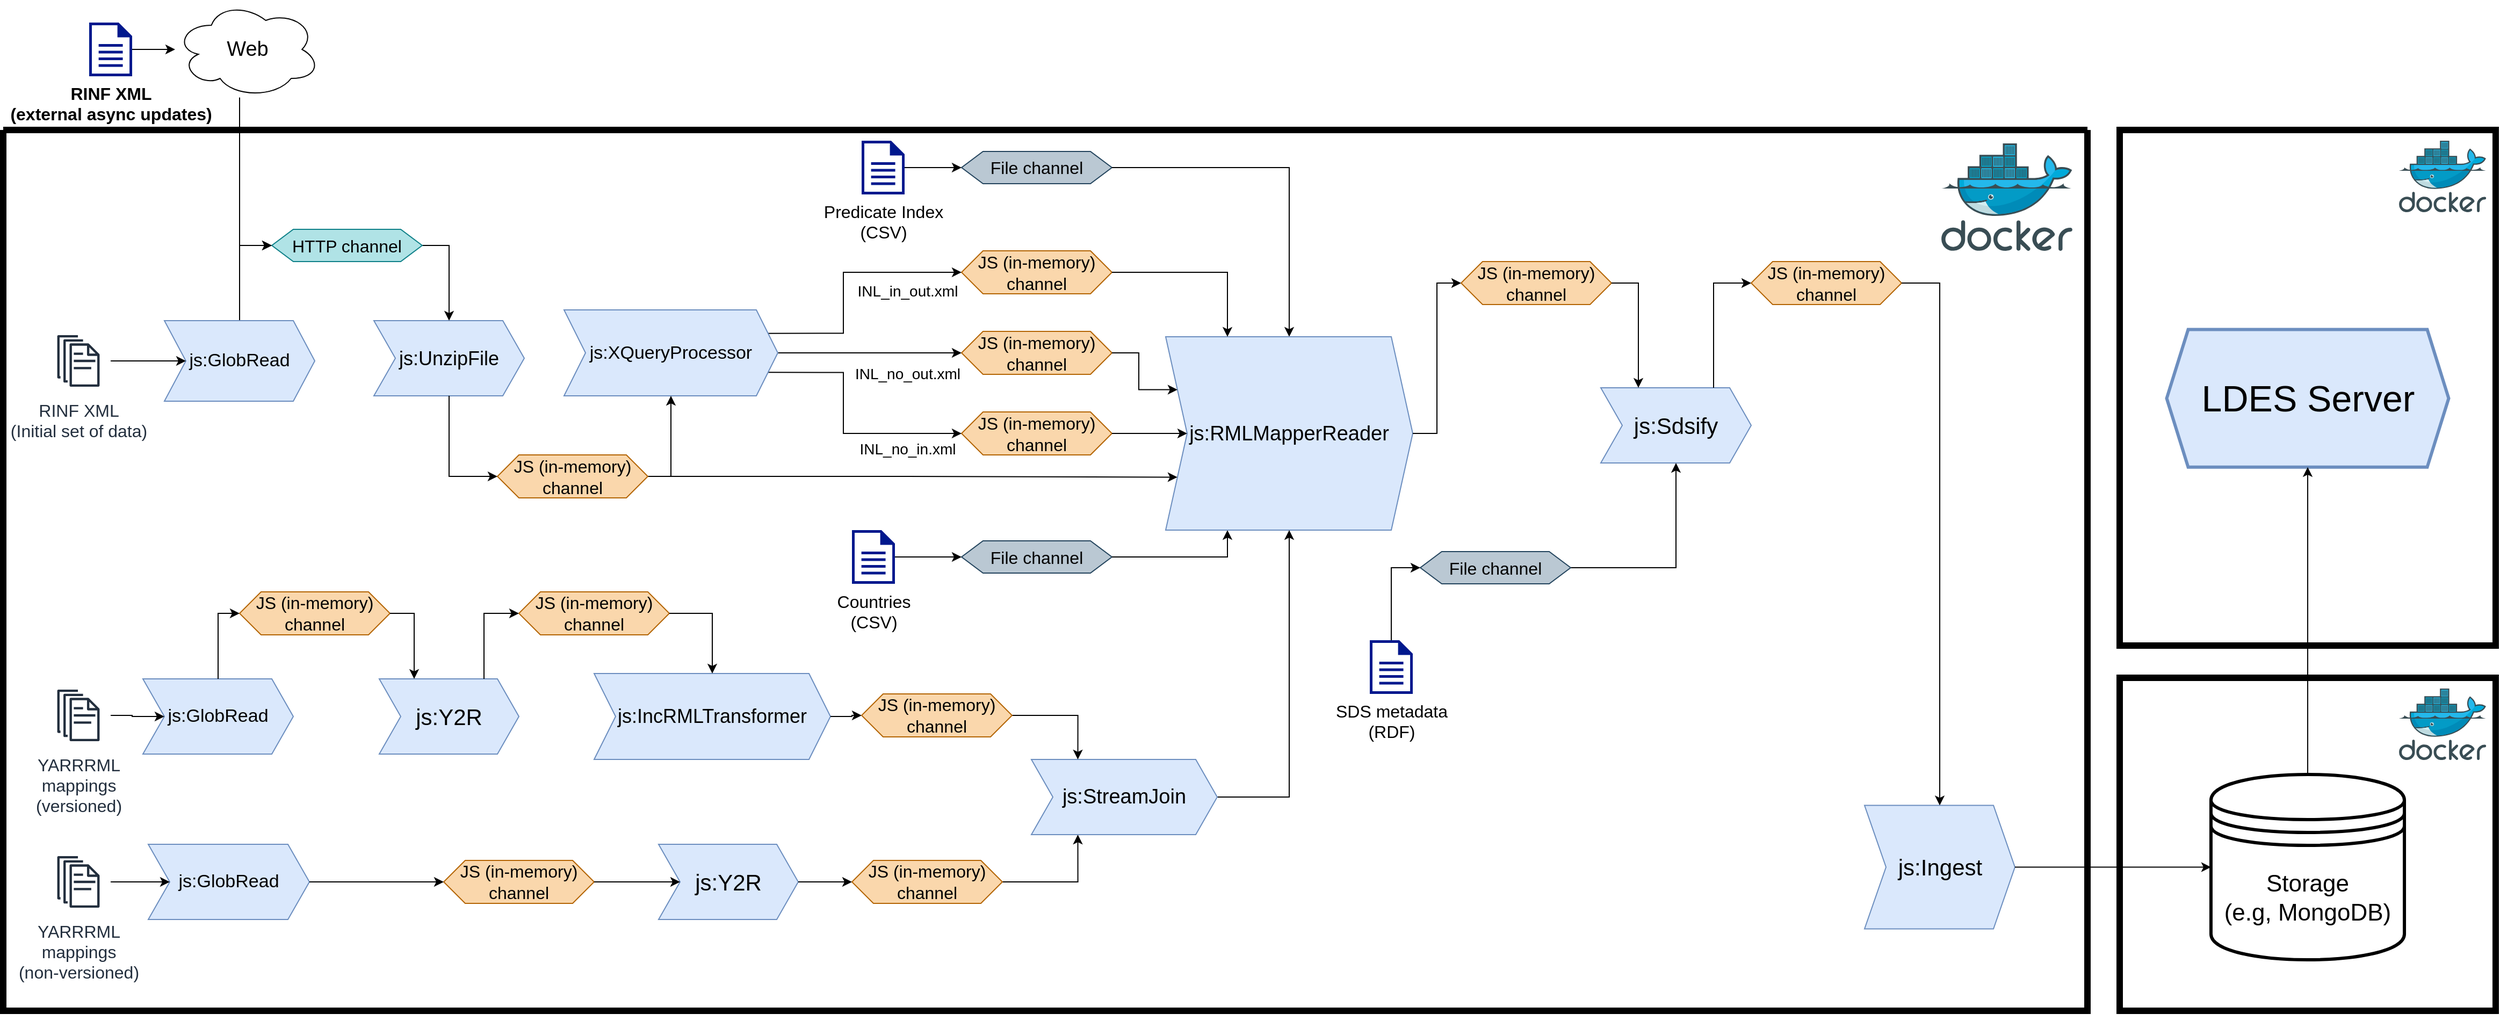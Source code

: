<mxfile version="20.7.4" type="device" pages="5"><diagram name="Page-1" id="c7558073-3199-34d8-9f00-42111426c3f3"><mxGraphModel dx="1434" dy="3126" grid="1" gridSize="10" guides="1" tooltips="1" connect="1" arrows="1" fold="1" page="1" pageScale="1" pageWidth="826" pageHeight="1169" background="none" math="0" shadow="0"><root><mxCell id="0"/><mxCell id="1" parent="0"/><mxCell id="VIwxhafgTgFS98S8cbLf-207" value="" style="swimlane;startSize=0;fontSize=17;strokeWidth=6;movable=1;resizable=1;rotatable=1;deletable=1;editable=1;connectable=1;" parent="1" vertex="1"><mxGeometry x="200" y="-1080" width="1940" height="820" as="geometry"><mxRectangle x="70" y="-1070" width="50" height="40" as="alternateBounds"/></mxGeometry></mxCell><mxCell id="VIwxhafgTgFS98S8cbLf-206" value="" style="sketch=0;aspect=fixed;html=1;points=[];align=center;image;fontSize=12;image=img/lib/mscae/Docker.svg;" parent="VIwxhafgTgFS98S8cbLf-207" vertex="1"><mxGeometry x="1804" y="12.5" width="121.95" height="100" as="geometry"/></mxCell><mxCell id="VIwxhafgTgFS98S8cbLf-195" value="&lt;span style=&quot;background-color: rgb(218, 232, 252);&quot;&gt;&lt;font style=&quot;font-size: 21px;&quot;&gt;js:Ingest&lt;/font&gt;&lt;/span&gt;" style="shape=step;perimeter=stepPerimeter;whiteSpace=wrap;html=1;fixedSize=1;fillColor=#dae8fc;strokeColor=#6c8ebf;fontSize=16;align=center;rotation=0;" parent="VIwxhafgTgFS98S8cbLf-207" vertex="1"><mxGeometry x="1732.5" y="628.75" width="140" height="115" as="geometry"/></mxCell><mxCell id="VIwxhafgTgFS98S8cbLf-109" value="Predicate Index&lt;br style=&quot;font-size: 16px;&quot;&gt;(CSV)" style="sketch=0;aspect=fixed;pointerEvents=1;shadow=0;dashed=0;html=1;strokeColor=none;labelPosition=center;verticalLabelPosition=bottom;verticalAlign=top;align=center;fillColor=#00188D;shape=mxgraph.mscae.enterprise.document;fontSize=16;" parent="VIwxhafgTgFS98S8cbLf-207" vertex="1"><mxGeometry x="799" y="10" width="40" height="50" as="geometry"/></mxCell><mxCell id="VIwxhafgTgFS98S8cbLf-217" value="&lt;font style=&quot;font-size: 18px;&quot;&gt;js:UnzipFile&lt;/font&gt;" style="shape=step;perimeter=stepPerimeter;whiteSpace=wrap;html=1;fixedSize=1;fillColor=#dae8fc;strokeColor=#6c8ebf;fontSize=16;align=center;" parent="VIwxhafgTgFS98S8cbLf-207" vertex="1"><mxGeometry x="345" y="177.5" width="140" height="70" as="geometry"/></mxCell><mxCell id="VIwxhafgTgFS98S8cbLf-218" style="edgeStyle=orthogonalEdgeStyle;rounded=0;orthogonalLoop=1;jettySize=auto;html=1;exitX=1;exitY=0.5;exitDx=0;exitDy=0;entryX=0.5;entryY=0;entryDx=0;entryDy=0;fontSize=19;" parent="VIwxhafgTgFS98S8cbLf-207" source="VIwxhafgTgFS98S8cbLf-103" target="VIwxhafgTgFS98S8cbLf-217" edge="1"><mxGeometry relative="1" as="geometry"/></mxCell><mxCell id="VIwxhafgTgFS98S8cbLf-103" value="HTTP channel" style="shape=hexagon;perimeter=hexagonPerimeter2;whiteSpace=wrap;html=1;fixedSize=1;fillColor=#b0e3e6;strokeColor=#0e8088;fontSize=16;" parent="VIwxhafgTgFS98S8cbLf-207" vertex="1"><mxGeometry x="250" y="92.5" width="140" height="30" as="geometry"/></mxCell><mxCell id="VIwxhafgTgFS98S8cbLf-116" value="File channel" style="shape=hexagon;perimeter=hexagonPerimeter2;whiteSpace=wrap;html=1;fixedSize=1;fillColor=#bac8d3;strokeColor=#23445d;fontSize=16;" parent="VIwxhafgTgFS98S8cbLf-207" vertex="1"><mxGeometry x="892" y="382.5" width="140" height="30" as="geometry"/></mxCell><mxCell id="VIwxhafgTgFS98S8cbLf-106" value="Countries&lt;br style=&quot;font-size: 16px;&quot;&gt;(CSV)" style="sketch=0;aspect=fixed;pointerEvents=1;shadow=0;dashed=0;html=1;strokeColor=none;labelPosition=center;verticalLabelPosition=bottom;verticalAlign=top;align=center;fillColor=#00188D;shape=mxgraph.mscae.enterprise.document;fontSize=16;" parent="VIwxhafgTgFS98S8cbLf-207" vertex="1"><mxGeometry x="790" y="372.5" width="40" height="50" as="geometry"/></mxCell><mxCell id="VIwxhafgTgFS98S8cbLf-117" style="edgeStyle=orthogonalEdgeStyle;rounded=0;orthogonalLoop=1;jettySize=auto;html=1;entryX=0;entryY=0.5;entryDx=0;entryDy=0;fontSize=16;" parent="VIwxhafgTgFS98S8cbLf-207" source="VIwxhafgTgFS98S8cbLf-106" target="VIwxhafgTgFS98S8cbLf-116" edge="1"><mxGeometry relative="1" as="geometry"/></mxCell><mxCell id="VIwxhafgTgFS98S8cbLf-115" value="File channel" style="shape=hexagon;perimeter=hexagonPerimeter2;whiteSpace=wrap;html=1;fixedSize=1;fillColor=#bac8d3;strokeColor=#23445d;fontSize=16;" parent="VIwxhafgTgFS98S8cbLf-207" vertex="1"><mxGeometry x="892" y="20" width="140" height="30" as="geometry"/></mxCell><mxCell id="VIwxhafgTgFS98S8cbLf-226" style="edgeStyle=orthogonalEdgeStyle;rounded=0;orthogonalLoop=1;jettySize=auto;html=1;entryX=0;entryY=0.5;entryDx=0;entryDy=0;fontSize=19;" parent="VIwxhafgTgFS98S8cbLf-207" source="VIwxhafgTgFS98S8cbLf-109" target="VIwxhafgTgFS98S8cbLf-115" edge="1"><mxGeometry relative="1" as="geometry"/></mxCell><mxCell id="VIwxhafgTgFS98S8cbLf-213" value="&lt;font style=&quot;font-size: 14px;&quot;&gt;INL_in_out.xml&lt;/font&gt;" style="text;html=1;strokeColor=none;fillColor=none;align=center;verticalAlign=middle;whiteSpace=wrap;rounded=0;strokeWidth=3;fontSize=22;" parent="VIwxhafgTgFS98S8cbLf-207" vertex="1"><mxGeometry x="762" y="132.5" width="160" height="30" as="geometry"/></mxCell><mxCell id="VIwxhafgTgFS98S8cbLf-148" value="JS (in-memory) &lt;br style=&quot;font-size: 16px;&quot;&gt;channel" style="shape=hexagon;perimeter=hexagonPerimeter2;whiteSpace=wrap;html=1;fixedSize=1;fillColor=#fad7ac;strokeColor=#b46504;fontSize=16;" parent="VIwxhafgTgFS98S8cbLf-207" vertex="1"><mxGeometry x="892" y="112.5" width="140" height="40" as="geometry"/></mxCell><mxCell id="VIwxhafgTgFS98S8cbLf-149" value="JS (in-memory) &lt;br style=&quot;font-size: 16px;&quot;&gt;channel" style="shape=hexagon;perimeter=hexagonPerimeter2;whiteSpace=wrap;html=1;fixedSize=1;fillColor=#fad7ac;strokeColor=#b46504;fontSize=16;" parent="VIwxhafgTgFS98S8cbLf-207" vertex="1"><mxGeometry x="892" y="187.5" width="140" height="40" as="geometry"/></mxCell><mxCell id="VIwxhafgTgFS98S8cbLf-150" value="JS (in-memory) &lt;br style=&quot;font-size: 16px;&quot;&gt;channel" style="shape=hexagon;perimeter=hexagonPerimeter2;whiteSpace=wrap;html=1;fixedSize=1;fillColor=#fad7ac;strokeColor=#b46504;fontSize=16;" parent="VIwxhafgTgFS98S8cbLf-207" vertex="1"><mxGeometry x="892" y="262.5" width="140" height="40" as="geometry"/></mxCell><mxCell id="VIwxhafgTgFS98S8cbLf-215" value="&lt;font style=&quot;font-size: 14px;&quot;&gt;INL_no_out.xml&lt;/font&gt;" style="text;html=1;strokeColor=none;fillColor=none;align=center;verticalAlign=middle;whiteSpace=wrap;rounded=0;strokeWidth=3;fontSize=22;" parent="VIwxhafgTgFS98S8cbLf-207" vertex="1"><mxGeometry x="762" y="210" width="160" height="30" as="geometry"/></mxCell><mxCell id="VIwxhafgTgFS98S8cbLf-216" value="&lt;font style=&quot;font-size: 14px;&quot;&gt;INL_no_in.xml&lt;/font&gt;" style="text;html=1;strokeColor=none;fillColor=none;align=center;verticalAlign=middle;whiteSpace=wrap;rounded=0;strokeWidth=3;fontSize=22;" parent="VIwxhafgTgFS98S8cbLf-207" vertex="1"><mxGeometry x="762" y="280" width="160" height="30" as="geometry"/></mxCell><mxCell id="VIwxhafgTgFS98S8cbLf-162" style="edgeStyle=orthogonalEdgeStyle;rounded=0;orthogonalLoop=1;jettySize=auto;html=1;entryX=0.5;entryY=0;entryDx=0;entryDy=0;fontSize=16;" parent="VIwxhafgTgFS98S8cbLf-207" source="VIwxhafgTgFS98S8cbLf-115" target="VIwxhafgTgFS98S8cbLf-146" edge="1"><mxGeometry relative="1" as="geometry"/></mxCell><mxCell id="VIwxhafgTgFS98S8cbLf-170" style="edgeStyle=orthogonalEdgeStyle;rounded=0;orthogonalLoop=1;jettySize=auto;html=1;entryX=0.25;entryY=1;entryDx=0;entryDy=0;fontSize=16;" parent="VIwxhafgTgFS98S8cbLf-207" source="VIwxhafgTgFS98S8cbLf-116" target="VIwxhafgTgFS98S8cbLf-146" edge="1"><mxGeometry relative="1" as="geometry"/></mxCell><mxCell id="VIwxhafgTgFS98S8cbLf-151" style="edgeStyle=orthogonalEdgeStyle;rounded=0;orthogonalLoop=1;jettySize=auto;html=1;exitX=1;exitY=0.5;exitDx=0;exitDy=0;entryX=0;entryY=0.5;entryDx=0;entryDy=0;fontSize=16;" parent="VIwxhafgTgFS98S8cbLf-207" source="VIwxhafgTgFS98S8cbLf-119" target="VIwxhafgTgFS98S8cbLf-149" edge="1"><mxGeometry relative="1" as="geometry"/></mxCell><mxCell id="VIwxhafgTgFS98S8cbLf-152" style="edgeStyle=orthogonalEdgeStyle;rounded=0;orthogonalLoop=1;jettySize=auto;html=1;exitX=1;exitY=0.25;exitDx=0;exitDy=0;entryX=0;entryY=0.5;entryDx=0;entryDy=0;fontSize=16;" parent="VIwxhafgTgFS98S8cbLf-207" source="VIwxhafgTgFS98S8cbLf-119" target="VIwxhafgTgFS98S8cbLf-148" edge="1"><mxGeometry relative="1" as="geometry"><Array as="points"><mxPoint x="782" y="189.5"/><mxPoint x="782" y="132.5"/></Array></mxGeometry></mxCell><mxCell id="VIwxhafgTgFS98S8cbLf-153" style="edgeStyle=orthogonalEdgeStyle;rounded=0;orthogonalLoop=1;jettySize=auto;html=1;exitX=1;exitY=0.75;exitDx=0;exitDy=0;entryX=0;entryY=0.5;entryDx=0;entryDy=0;fontSize=16;" parent="VIwxhafgTgFS98S8cbLf-207" source="VIwxhafgTgFS98S8cbLf-119" target="VIwxhafgTgFS98S8cbLf-150" edge="1"><mxGeometry relative="1" as="geometry"><Array as="points"><mxPoint x="782" y="225.5"/><mxPoint x="782" y="282.5"/></Array></mxGeometry></mxCell><mxCell id="VIwxhafgTgFS98S8cbLf-119" value="&lt;font style=&quot;font-size: 17px;&quot;&gt;js:XQueryProcessor&lt;/font&gt;" style="shape=step;perimeter=stepPerimeter;whiteSpace=wrap;html=1;fixedSize=1;fillColor=#dae8fc;strokeColor=#6c8ebf;fontSize=16;align=center;" parent="VIwxhafgTgFS98S8cbLf-207" vertex="1"><mxGeometry x="522" y="167.5" width="199" height="80" as="geometry"/></mxCell><mxCell id="VIwxhafgTgFS98S8cbLf-146" value="&lt;font style=&quot;font-size: 19px;&quot;&gt;js:RMLMapperReader&lt;/font&gt;" style="shape=step;perimeter=stepPerimeter;whiteSpace=wrap;html=1;fixedSize=1;fillColor=#dae8fc;strokeColor=#6c8ebf;fontSize=17;align=center;" parent="VIwxhafgTgFS98S8cbLf-207" vertex="1"><mxGeometry x="1082" y="192.5" width="230" height="180" as="geometry"/></mxCell><mxCell id="VIwxhafgTgFS98S8cbLf-166" style="edgeStyle=orthogonalEdgeStyle;rounded=0;orthogonalLoop=1;jettySize=auto;html=1;entryX=0.25;entryY=0;entryDx=0;entryDy=0;fontSize=16;" parent="VIwxhafgTgFS98S8cbLf-207" source="VIwxhafgTgFS98S8cbLf-148" target="VIwxhafgTgFS98S8cbLf-146" edge="1"><mxGeometry relative="1" as="geometry"/></mxCell><mxCell id="VIwxhafgTgFS98S8cbLf-167" style="edgeStyle=orthogonalEdgeStyle;rounded=0;orthogonalLoop=1;jettySize=auto;html=1;entryX=0;entryY=0.25;entryDx=0;entryDy=0;fontSize=16;" parent="VIwxhafgTgFS98S8cbLf-207" source="VIwxhafgTgFS98S8cbLf-149" target="VIwxhafgTgFS98S8cbLf-146" edge="1"><mxGeometry relative="1" as="geometry"/></mxCell><mxCell id="VIwxhafgTgFS98S8cbLf-168" style="edgeStyle=orthogonalEdgeStyle;rounded=0;orthogonalLoop=1;jettySize=auto;html=1;fontSize=16;" parent="VIwxhafgTgFS98S8cbLf-207" source="VIwxhafgTgFS98S8cbLf-150" target="VIwxhafgTgFS98S8cbLf-146" edge="1"><mxGeometry relative="1" as="geometry"/></mxCell><mxCell id="VIwxhafgTgFS98S8cbLf-188" value="JS (in-memory) &lt;br style=&quot;font-size: 16px;&quot;&gt;channel" style="shape=hexagon;perimeter=hexagonPerimeter2;whiteSpace=wrap;html=1;fixedSize=1;fillColor=#fad7ac;strokeColor=#b46504;fontSize=16;" parent="VIwxhafgTgFS98S8cbLf-207" vertex="1"><mxGeometry x="1357" y="122.5" width="140" height="40" as="geometry"/></mxCell><mxCell id="VIwxhafgTgFS98S8cbLf-189" style="edgeStyle=orthogonalEdgeStyle;rounded=0;orthogonalLoop=1;jettySize=auto;html=1;fontSize=16;entryX=0;entryY=0.5;entryDx=0;entryDy=0;" parent="VIwxhafgTgFS98S8cbLf-207" source="VIwxhafgTgFS98S8cbLf-146" target="VIwxhafgTgFS98S8cbLf-188" edge="1"><mxGeometry relative="1" as="geometry"/></mxCell><mxCell id="VIwxhafgTgFS98S8cbLf-190" value="&lt;font style=&quot;font-size: 21px;&quot;&gt;js:Sdsify&lt;/font&gt;" style="shape=step;perimeter=stepPerimeter;whiteSpace=wrap;html=1;fixedSize=1;fillColor=#dae8fc;strokeColor=#6c8ebf;fontSize=16;align=center;" parent="VIwxhafgTgFS98S8cbLf-207" vertex="1"><mxGeometry x="1487" y="240" width="140" height="70" as="geometry"/></mxCell><mxCell id="VIwxhafgTgFS98S8cbLf-191" style="edgeStyle=orthogonalEdgeStyle;rounded=0;orthogonalLoop=1;jettySize=auto;html=1;fontSize=16;exitX=1;exitY=0.5;exitDx=0;exitDy=0;entryX=0.25;entryY=0;entryDx=0;entryDy=0;" parent="VIwxhafgTgFS98S8cbLf-207" source="VIwxhafgTgFS98S8cbLf-188" target="VIwxhafgTgFS98S8cbLf-190" edge="1"><mxGeometry relative="1" as="geometry"><Array as="points"><mxPoint x="1522" y="143"/></Array></mxGeometry></mxCell><mxCell id="VIwxhafgTgFS98S8cbLf-193" value="JS (in-memory) &lt;br style=&quot;font-size: 16px;&quot;&gt;channel" style="shape=hexagon;perimeter=hexagonPerimeter2;whiteSpace=wrap;html=1;fixedSize=1;fillColor=#fad7ac;strokeColor=#b46504;fontSize=16;" parent="VIwxhafgTgFS98S8cbLf-207" vertex="1"><mxGeometry x="1627" y="122.5" width="140" height="40" as="geometry"/></mxCell><mxCell id="VIwxhafgTgFS98S8cbLf-194" style="edgeStyle=orthogonalEdgeStyle;rounded=0;orthogonalLoop=1;jettySize=auto;html=1;entryX=0;entryY=0.5;entryDx=0;entryDy=0;fontSize=17;exitX=0.75;exitY=0;exitDx=0;exitDy=0;" parent="VIwxhafgTgFS98S8cbLf-207" source="VIwxhafgTgFS98S8cbLf-190" target="VIwxhafgTgFS98S8cbLf-193" edge="1"><mxGeometry relative="1" as="geometry"/></mxCell><mxCell id="VIwxhafgTgFS98S8cbLf-196" style="edgeStyle=orthogonalEdgeStyle;rounded=0;orthogonalLoop=1;jettySize=auto;html=1;fontSize=17;exitX=1;exitY=0.5;exitDx=0;exitDy=0;" parent="VIwxhafgTgFS98S8cbLf-207" source="VIwxhafgTgFS98S8cbLf-193" target="VIwxhafgTgFS98S8cbLf-195" edge="1"><mxGeometry relative="1" as="geometry"><mxPoint x="2069" y="315.0" as="targetPoint"/></mxGeometry></mxCell><mxCell id="uzOc_EIYDFLrT8QJHhWG-3" style="edgeStyle=orthogonalEdgeStyle;rounded=0;orthogonalLoop=1;jettySize=auto;html=1;entryX=0.5;entryY=1;entryDx=0;entryDy=0;strokeWidth=1;fontSize=34;endSize=6;" parent="VIwxhafgTgFS98S8cbLf-207" source="VIwxhafgTgFS98S8cbLf-197" target="VIwxhafgTgFS98S8cbLf-190" edge="1"><mxGeometry relative="1" as="geometry"/></mxCell><mxCell id="VIwxhafgTgFS98S8cbLf-197" value="File channel" style="shape=hexagon;perimeter=hexagonPerimeter2;whiteSpace=wrap;html=1;fixedSize=1;fillColor=#bac8d3;strokeColor=#23445d;fontSize=16;" parent="VIwxhafgTgFS98S8cbLf-207" vertex="1"><mxGeometry x="1319" y="392.5" width="140" height="30" as="geometry"/></mxCell><mxCell id="uzOc_EIYDFLrT8QJHhWG-4" style="edgeStyle=orthogonalEdgeStyle;rounded=0;orthogonalLoop=1;jettySize=auto;html=1;entryX=0;entryY=0.5;entryDx=0;entryDy=0;strokeWidth=1;fontSize=34;endSize=6;exitX=0.5;exitY=0;exitDx=0;exitDy=0;exitPerimeter=0;" parent="VIwxhafgTgFS98S8cbLf-207" source="VIwxhafgTgFS98S8cbLf-199" target="VIwxhafgTgFS98S8cbLf-197" edge="1"><mxGeometry relative="1" as="geometry"/></mxCell><mxCell id="VIwxhafgTgFS98S8cbLf-199" value="SDS metadata&lt;br&gt;(RDF)" style="sketch=0;aspect=fixed;pointerEvents=1;shadow=0;dashed=0;html=1;strokeColor=none;labelPosition=center;verticalLabelPosition=bottom;verticalAlign=top;align=center;fillColor=#00188D;shape=mxgraph.mscae.enterprise.document;fontSize=16;" parent="VIwxhafgTgFS98S8cbLf-207" vertex="1"><mxGeometry x="1272" y="475" width="40" height="50" as="geometry"/></mxCell><mxCell id="VIwxhafgTgFS98S8cbLf-224" style="edgeStyle=orthogonalEdgeStyle;rounded=0;orthogonalLoop=1;jettySize=auto;html=1;exitX=1;exitY=0.5;exitDx=0;exitDy=0;entryX=0.5;entryY=1;entryDx=0;entryDy=0;fontSize=19;" parent="VIwxhafgTgFS98S8cbLf-207" source="VIwxhafgTgFS98S8cbLf-221" target="VIwxhafgTgFS98S8cbLf-119" edge="1"><mxGeometry relative="1" as="geometry"/></mxCell><mxCell id="VIwxhafgTgFS98S8cbLf-225" style="edgeStyle=orthogonalEdgeStyle;rounded=0;orthogonalLoop=1;jettySize=auto;html=1;entryX=0;entryY=0.75;entryDx=0;entryDy=0;fontSize=19;exitX=1;exitY=0.5;exitDx=0;exitDy=0;" parent="VIwxhafgTgFS98S8cbLf-207" source="VIwxhafgTgFS98S8cbLf-221" target="VIwxhafgTgFS98S8cbLf-146" edge="1"><mxGeometry relative="1" as="geometry"><Array as="points"/></mxGeometry></mxCell><mxCell id="VIwxhafgTgFS98S8cbLf-221" value="JS (in-memory) &lt;br style=&quot;font-size: 16px;&quot;&gt;channel" style="shape=hexagon;perimeter=hexagonPerimeter2;whiteSpace=wrap;html=1;fixedSize=1;fillColor=#fad7ac;strokeColor=#b46504;fontSize=16;" parent="VIwxhafgTgFS98S8cbLf-207" vertex="1"><mxGeometry x="460" y="302.5" width="140" height="40" as="geometry"/></mxCell><mxCell id="pfXQ5HFmZ8V-gUlvsDHy-2" style="edgeStyle=orthogonalEdgeStyle;rounded=0;orthogonalLoop=1;jettySize=auto;html=1;entryX=0;entryY=0.5;entryDx=0;entryDy=0;strokeWidth=1;fontSize=34;endSize=6;" parent="VIwxhafgTgFS98S8cbLf-207" source="VIwxhafgTgFS98S8cbLf-173" target="VIwxhafgTgFS98S8cbLf-103" edge="1"><mxGeometry relative="1" as="geometry"><Array as="points"><mxPoint x="220" y="108"/></Array></mxGeometry></mxCell><mxCell id="VIwxhafgTgFS98S8cbLf-173" value="&lt;font style=&quot;font-size: 17px;&quot;&gt;js:GlobRead&lt;/font&gt;" style="shape=step;perimeter=stepPerimeter;whiteSpace=wrap;html=1;fixedSize=1;fillColor=#dae8fc;strokeColor=#6c8ebf;fontSize=16;align=center;" parent="VIwxhafgTgFS98S8cbLf-207" vertex="1"><mxGeometry x="150" y="177.5" width="140" height="75" as="geometry"/></mxCell><mxCell id="VIwxhafgTgFS98S8cbLf-172" value="RINF XML&lt;br style=&quot;font-size: 16px;&quot;&gt;(Initial set of data)" style="sketch=0;outlineConnect=0;fontColor=#232F3E;gradientColor=none;strokeColor=#232F3E;fillColor=#ffffff;dashed=0;verticalLabelPosition=bottom;verticalAlign=top;align=center;html=1;fontSize=16;fontStyle=0;aspect=fixed;shape=mxgraph.aws4.resourceIcon;resIcon=mxgraph.aws4.documents;" parent="VIwxhafgTgFS98S8cbLf-207" vertex="1"><mxGeometry x="40" y="185" width="60" height="60" as="geometry"/></mxCell><mxCell id="VIwxhafgTgFS98S8cbLf-180" style="edgeStyle=orthogonalEdgeStyle;rounded=0;orthogonalLoop=1;jettySize=auto;html=1;fontSize=16;" parent="VIwxhafgTgFS98S8cbLf-207" source="VIwxhafgTgFS98S8cbLf-172" target="VIwxhafgTgFS98S8cbLf-173" edge="1"><mxGeometry relative="1" as="geometry"/></mxCell><mxCell id="VIwxhafgTgFS98S8cbLf-125" value="JS (in-memory) &lt;br style=&quot;font-size: 16px;&quot;&gt;channel" style="shape=hexagon;perimeter=hexagonPerimeter2;whiteSpace=wrap;html=1;fixedSize=1;fillColor=#fad7ac;strokeColor=#b46504;fontSize=16;" parent="VIwxhafgTgFS98S8cbLf-207" vertex="1"><mxGeometry x="220" y="430" width="140" height="40" as="geometry"/></mxCell><mxCell id="VIwxhafgTgFS98S8cbLf-121" value="&lt;font style=&quot;font-size: 17px;&quot;&gt;js:GlobRead&lt;/font&gt;" style="shape=step;perimeter=stepPerimeter;whiteSpace=wrap;html=1;fixedSize=1;fillColor=#dae8fc;strokeColor=#6c8ebf;fontSize=16;align=center;" parent="VIwxhafgTgFS98S8cbLf-207" vertex="1"><mxGeometry x="130" y="511" width="140" height="70" as="geometry"/></mxCell><mxCell id="VIwxhafgTgFS98S8cbLf-128" style="edgeStyle=orthogonalEdgeStyle;rounded=0;orthogonalLoop=1;jettySize=auto;html=1;entryX=0;entryY=0.5;entryDx=0;entryDy=0;fontSize=16;" parent="VIwxhafgTgFS98S8cbLf-207" source="VIwxhafgTgFS98S8cbLf-121" target="VIwxhafgTgFS98S8cbLf-125" edge="1"><mxGeometry relative="1" as="geometry"/></mxCell><mxCell id="VIwxhafgTgFS98S8cbLf-126" value="&lt;font style=&quot;font-size: 21px;&quot;&gt;js:Y2R&lt;/font&gt;" style="shape=step;perimeter=stepPerimeter;whiteSpace=wrap;html=1;fixedSize=1;fillColor=#dae8fc;strokeColor=#6c8ebf;fontSize=16;align=center;" parent="VIwxhafgTgFS98S8cbLf-207" vertex="1"><mxGeometry x="350" y="511" width="130" height="70" as="geometry"/></mxCell><mxCell id="VIwxhafgTgFS98S8cbLf-130" style="edgeStyle=orthogonalEdgeStyle;rounded=0;orthogonalLoop=1;jettySize=auto;html=1;exitX=1;exitY=0.5;exitDx=0;exitDy=0;fontSize=16;entryX=0.25;entryY=0;entryDx=0;entryDy=0;" parent="VIwxhafgTgFS98S8cbLf-207" source="VIwxhafgTgFS98S8cbLf-125" target="VIwxhafgTgFS98S8cbLf-126" edge="1"><mxGeometry relative="1" as="geometry"><mxPoint x="500" y="555" as="targetPoint"/></mxGeometry></mxCell><mxCell id="VIwxhafgTgFS98S8cbLf-141" value="JS (in-memory) &lt;br style=&quot;font-size: 16px;&quot;&gt;channel" style="shape=hexagon;perimeter=hexagonPerimeter2;whiteSpace=wrap;html=1;fixedSize=1;fillColor=#fad7ac;strokeColor=#b46504;fontSize=16;" parent="VIwxhafgTgFS98S8cbLf-207" vertex="1"><mxGeometry x="480" y="430" width="140" height="40" as="geometry"/></mxCell><mxCell id="VIwxhafgTgFS98S8cbLf-135" style="edgeStyle=orthogonalEdgeStyle;rounded=0;orthogonalLoop=1;jettySize=auto;html=1;exitX=0.75;exitY=0;exitDx=0;exitDy=0;fontSize=16;entryX=0;entryY=0.5;entryDx=0;entryDy=0;" parent="VIwxhafgTgFS98S8cbLf-207" source="VIwxhafgTgFS98S8cbLf-126" target="VIwxhafgTgFS98S8cbLf-141" edge="1"><mxGeometry relative="1" as="geometry"><mxPoint x="640" y="555" as="targetPoint"/></mxGeometry></mxCell><mxCell id="VIwxhafgTgFS98S8cbLf-144" value="&lt;font style=&quot;font-size: 18px;&quot;&gt;js:IncRMLTransformer&lt;/font&gt;" style="shape=step;perimeter=stepPerimeter;whiteSpace=wrap;html=1;fixedSize=1;fillColor=#dae8fc;strokeColor=#6c8ebf;fontSize=16;align=center;" parent="VIwxhafgTgFS98S8cbLf-207" vertex="1"><mxGeometry x="550" y="506" width="220" height="80" as="geometry"/></mxCell><mxCell id="VIwxhafgTgFS98S8cbLf-220" style="edgeStyle=orthogonalEdgeStyle;rounded=0;orthogonalLoop=1;jettySize=auto;html=1;exitX=1;exitY=0.5;exitDx=0;exitDy=0;entryX=0.5;entryY=0;entryDx=0;entryDy=0;fontSize=19;" parent="VIwxhafgTgFS98S8cbLf-207" source="VIwxhafgTgFS98S8cbLf-141" target="VIwxhafgTgFS98S8cbLf-144" edge="1"><mxGeometry relative="1" as="geometry"/></mxCell><mxCell id="VIwxhafgTgFS98S8cbLf-98" value="YARRRML &lt;br&gt;mappings&lt;br style=&quot;font-size: 16px;&quot;&gt;(versioned)" style="sketch=0;outlineConnect=0;fontColor=#232F3E;gradientColor=none;strokeColor=#232F3E;fillColor=#ffffff;dashed=0;verticalLabelPosition=bottom;verticalAlign=top;align=center;html=1;fontSize=16;fontStyle=0;aspect=fixed;shape=mxgraph.aws4.resourceIcon;resIcon=mxgraph.aws4.documents;" parent="VIwxhafgTgFS98S8cbLf-207" vertex="1"><mxGeometry x="40" y="515" width="60" height="60" as="geometry"/></mxCell><mxCell id="VIwxhafgTgFS98S8cbLf-122" style="edgeStyle=orthogonalEdgeStyle;rounded=0;orthogonalLoop=1;jettySize=auto;html=1;entryX=0;entryY=0.5;entryDx=0;entryDy=0;fontSize=16;" parent="VIwxhafgTgFS98S8cbLf-207" source="VIwxhafgTgFS98S8cbLf-98" target="VIwxhafgTgFS98S8cbLf-121" edge="1"><mxGeometry relative="1" as="geometry"/></mxCell><mxCell id="VIwxhafgTgFS98S8cbLf-140" value="JS (in-memory) &lt;br style=&quot;font-size: 16px;&quot;&gt;channel" style="shape=hexagon;perimeter=hexagonPerimeter2;whiteSpace=wrap;html=1;fixedSize=1;fillColor=#fad7ac;strokeColor=#b46504;fontSize=16;" parent="VIwxhafgTgFS98S8cbLf-207" vertex="1"><mxGeometry x="410" y="680" width="140" height="40" as="geometry"/></mxCell><mxCell id="VIwxhafgTgFS98S8cbLf-123" value="&lt;font style=&quot;font-size: 17px;&quot;&gt;js:GlobRead&lt;/font&gt;" style="shape=step;perimeter=stepPerimeter;whiteSpace=wrap;html=1;fixedSize=1;fillColor=#dae8fc;strokeColor=#6c8ebf;fontSize=16;align=center;" parent="VIwxhafgTgFS98S8cbLf-207" vertex="1"><mxGeometry x="135" y="665" width="150" height="70" as="geometry"/></mxCell><mxCell id="VIwxhafgTgFS98S8cbLf-132" style="edgeStyle=orthogonalEdgeStyle;rounded=0;orthogonalLoop=1;jettySize=auto;html=1;exitX=1;exitY=0.5;exitDx=0;exitDy=0;entryX=0;entryY=0.5;entryDx=0;entryDy=0;fontSize=16;" parent="VIwxhafgTgFS98S8cbLf-207" source="VIwxhafgTgFS98S8cbLf-123" target="VIwxhafgTgFS98S8cbLf-140" edge="1"><mxGeometry relative="1" as="geometry"><mxPoint x="90" y="695" as="targetPoint"/></mxGeometry></mxCell><mxCell id="VIwxhafgTgFS98S8cbLf-127" value="&lt;font style=&quot;font-size: 21px;&quot;&gt;js:Y2R&lt;/font&gt;" style="shape=step;perimeter=stepPerimeter;whiteSpace=wrap;html=1;fixedSize=1;fillColor=#dae8fc;strokeColor=#6c8ebf;fontSize=16;align=center;" parent="VIwxhafgTgFS98S8cbLf-207" vertex="1"><mxGeometry x="610" y="665" width="130" height="70" as="geometry"/></mxCell><mxCell id="VIwxhafgTgFS98S8cbLf-133" style="edgeStyle=orthogonalEdgeStyle;rounded=0;orthogonalLoop=1;jettySize=auto;html=1;fontSize=16;exitX=1;exitY=0.5;exitDx=0;exitDy=0;" parent="VIwxhafgTgFS98S8cbLf-207" source="VIwxhafgTgFS98S8cbLf-140" target="VIwxhafgTgFS98S8cbLf-127" edge="1"><mxGeometry relative="1" as="geometry"><mxPoint x="270" y="695" as="sourcePoint"/></mxGeometry></mxCell><mxCell id="uzOc_EIYDFLrT8QJHhWG-2" style="edgeStyle=orthogonalEdgeStyle;rounded=0;orthogonalLoop=1;jettySize=auto;html=1;entryX=0.25;entryY=1;entryDx=0;entryDy=0;strokeWidth=1;fontSize=34;endSize=6;" parent="VIwxhafgTgFS98S8cbLf-207" source="VIwxhafgTgFS98S8cbLf-143" target="VIwxhafgTgFS98S8cbLf-154" edge="1"><mxGeometry relative="1" as="geometry"/></mxCell><mxCell id="VIwxhafgTgFS98S8cbLf-143" value="JS (in-memory) &lt;br style=&quot;font-size: 16px;&quot;&gt;channel" style="shape=hexagon;perimeter=hexagonPerimeter2;whiteSpace=wrap;html=1;fixedSize=1;fillColor=#fad7ac;strokeColor=#b46504;fontSize=16;" parent="VIwxhafgTgFS98S8cbLf-207" vertex="1"><mxGeometry x="790" y="680" width="140" height="40" as="geometry"/></mxCell><mxCell id="VIwxhafgTgFS98S8cbLf-138" style="edgeStyle=orthogonalEdgeStyle;rounded=0;orthogonalLoop=1;jettySize=auto;html=1;exitX=1;exitY=0.5;exitDx=0;exitDy=0;fontSize=16;entryX=0;entryY=0.5;entryDx=0;entryDy=0;" parent="VIwxhafgTgFS98S8cbLf-207" source="VIwxhafgTgFS98S8cbLf-127" target="VIwxhafgTgFS98S8cbLf-143" edge="1"><mxGeometry relative="1" as="geometry"><mxPoint x="392" y="687.5" as="targetPoint"/></mxGeometry></mxCell><mxCell id="VIwxhafgTgFS98S8cbLf-101" value="YARRRML &lt;br&gt;mappings&lt;br style=&quot;font-size: 16px;&quot;&gt;(non-versioned)" style="sketch=0;outlineConnect=0;fontColor=#232F3E;gradientColor=none;strokeColor=#232F3E;fillColor=#ffffff;dashed=0;verticalLabelPosition=bottom;verticalAlign=top;align=center;html=1;fontSize=16;fontStyle=0;aspect=fixed;shape=mxgraph.aws4.resourceIcon;resIcon=mxgraph.aws4.documents;" parent="VIwxhafgTgFS98S8cbLf-207" vertex="1"><mxGeometry x="40" y="670" width="60" height="60" as="geometry"/></mxCell><mxCell id="VIwxhafgTgFS98S8cbLf-124" style="edgeStyle=orthogonalEdgeStyle;rounded=0;orthogonalLoop=1;jettySize=auto;html=1;fontSize=16;" parent="VIwxhafgTgFS98S8cbLf-207" source="VIwxhafgTgFS98S8cbLf-101" target="VIwxhafgTgFS98S8cbLf-123" edge="1"><mxGeometry relative="1" as="geometry"/></mxCell><mxCell id="VIwxhafgTgFS98S8cbLf-223" style="edgeStyle=orthogonalEdgeStyle;rounded=0;orthogonalLoop=1;jettySize=auto;html=1;fontSize=19;exitX=0.5;exitY=1;exitDx=0;exitDy=0;entryX=0;entryY=0.5;entryDx=0;entryDy=0;" parent="VIwxhafgTgFS98S8cbLf-207" source="VIwxhafgTgFS98S8cbLf-217" target="VIwxhafgTgFS98S8cbLf-221" edge="1"><mxGeometry relative="1" as="geometry"/></mxCell><mxCell id="VIwxhafgTgFS98S8cbLf-219" style="edgeStyle=orthogonalEdgeStyle;rounded=0;orthogonalLoop=1;jettySize=auto;html=1;fontSize=19;" parent="VIwxhafgTgFS98S8cbLf-207" source="VIwxhafgTgFS98S8cbLf-144" target="VIwxhafgTgFS98S8cbLf-155" edge="1"><mxGeometry relative="1" as="geometry"/></mxCell><mxCell id="VIwxhafgTgFS98S8cbLf-169" style="edgeStyle=orthogonalEdgeStyle;rounded=0;orthogonalLoop=1;jettySize=auto;html=1;fontSize=16;exitX=1;exitY=0.5;exitDx=0;exitDy=0;" parent="VIwxhafgTgFS98S8cbLf-207" source="VIwxhafgTgFS98S8cbLf-154" target="VIwxhafgTgFS98S8cbLf-146" edge="1"><mxGeometry relative="1" as="geometry"><mxPoint x="992" y="595" as="sourcePoint"/></mxGeometry></mxCell><mxCell id="VIwxhafgTgFS98S8cbLf-154" value="&lt;font style=&quot;font-size: 19px;&quot;&gt;js:StreamJoin&lt;/font&gt;" style="shape=step;perimeter=stepPerimeter;whiteSpace=wrap;html=1;fixedSize=1;fillColor=#dae8fc;strokeColor=#6c8ebf;fontSize=16;align=center;" parent="VIwxhafgTgFS98S8cbLf-207" vertex="1"><mxGeometry x="957" y="586" width="173" height="70" as="geometry"/></mxCell><mxCell id="uzOc_EIYDFLrT8QJHhWG-1" style="edgeStyle=orthogonalEdgeStyle;rounded=0;orthogonalLoop=1;jettySize=auto;html=1;entryX=0.25;entryY=0;entryDx=0;entryDy=0;strokeWidth=1;fontSize=34;endSize=6;" parent="VIwxhafgTgFS98S8cbLf-207" source="VIwxhafgTgFS98S8cbLf-155" target="VIwxhafgTgFS98S8cbLf-154" edge="1"><mxGeometry relative="1" as="geometry"/></mxCell><mxCell id="VIwxhafgTgFS98S8cbLf-155" value="JS (in-memory) &lt;br style=&quot;font-size: 16px;&quot;&gt;channel" style="shape=hexagon;perimeter=hexagonPerimeter2;whiteSpace=wrap;html=1;fixedSize=1;fillColor=#fad7ac;strokeColor=#b46504;fontSize=16;" parent="VIwxhafgTgFS98S8cbLf-207" vertex="1"><mxGeometry x="799" y="525" width="140" height="40" as="geometry"/></mxCell><mxCell id="VIwxhafgTgFS98S8cbLf-182" value="&lt;font style=&quot;font-size: 19px;&quot;&gt;Web&lt;/font&gt;" style="ellipse;shape=cloud;whiteSpace=wrap;html=1;fontSize=16;" parent="1" vertex="1"><mxGeometry x="360" y="-1200" width="135" height="90" as="geometry"/></mxCell><mxCell id="VIwxhafgTgFS98S8cbLf-104" value="&lt;b style=&quot;font-size: 16px;&quot;&gt;RINF XML&lt;br style=&quot;font-size: 16px;&quot;&gt;(external async updates)&lt;br style=&quot;font-size: 16px;&quot;&gt;&lt;/b&gt;" style="sketch=0;aspect=fixed;pointerEvents=1;shadow=0;dashed=0;html=1;strokeColor=none;labelPosition=center;verticalLabelPosition=bottom;verticalAlign=top;align=center;fillColor=#00188D;shape=mxgraph.mscae.enterprise.document;fontSize=16;" parent="1" vertex="1"><mxGeometry x="280" y="-1180" width="40" height="50" as="geometry"/></mxCell><mxCell id="VIwxhafgTgFS98S8cbLf-185" style="edgeStyle=orthogonalEdgeStyle;rounded=0;orthogonalLoop=1;jettySize=auto;html=1;entryX=0;entryY=0.5;entryDx=0;entryDy=0;fontSize=16;" parent="1" source="VIwxhafgTgFS98S8cbLf-182" target="VIwxhafgTgFS98S8cbLf-103" edge="1"><mxGeometry relative="1" as="geometry"><Array as="points"><mxPoint x="420" y="-972"/></Array></mxGeometry></mxCell><mxCell id="VIwxhafgTgFS98S8cbLf-184" style="edgeStyle=orthogonalEdgeStyle;rounded=0;orthogonalLoop=1;jettySize=auto;html=1;fontSize=16;" parent="1" source="VIwxhafgTgFS98S8cbLf-104" target="VIwxhafgTgFS98S8cbLf-182" edge="1"><mxGeometry relative="1" as="geometry"/></mxCell><mxCell id="0mP-qMFyrW4IQZX_gUO--7" value="" style="group" parent="1" vertex="1" connectable="0"><mxGeometry x="2170" y="-1080" width="350" height="480" as="geometry"/></mxCell><mxCell id="0mP-qMFyrW4IQZX_gUO--8" value="" style="rounded=1;whiteSpace=wrap;html=1;arcSize=0;fillColor=none;strokeWidth=6;" parent="0mP-qMFyrW4IQZX_gUO--7" vertex="1"><mxGeometry width="350" height="480" as="geometry"/></mxCell><mxCell id="0mP-qMFyrW4IQZX_gUO--10" value="&lt;font style=&quot;font-size: 34px;&quot;&gt;LDES Server&lt;/font&gt;" style="shape=hexagon;perimeter=hexagonPerimeter2;whiteSpace=wrap;html=1;fixedSize=1;labelBackgroundColor=none;strokeWidth=3;fillColor=#dae8fc;strokeColor=#6c8ebf;" parent="0mP-qMFyrW4IQZX_gUO--7" vertex="1"><mxGeometry x="43.752" y="185.806" width="262.5" height="128.098" as="geometry"/></mxCell><mxCell id="hDIxfC45a5s-Uxgy3Qbc-6" value="" style="sketch=0;aspect=fixed;html=1;points=[];align=center;image;fontSize=12;image=img/lib/mscae/Docker.svg;" parent="0mP-qMFyrW4IQZX_gUO--7" vertex="1"><mxGeometry x="260.004" y="10" width="81.132" height="66.529" as="geometry"/></mxCell><mxCell id="hDIxfC45a5s-Uxgy3Qbc-1" value="" style="rounded=1;whiteSpace=wrap;html=1;arcSize=0;fillColor=none;strokeWidth=6;" parent="1" vertex="1"><mxGeometry x="2170" y="-570" width="350" height="310" as="geometry"/></mxCell><mxCell id="hDIxfC45a5s-Uxgy3Qbc-8" style="edgeStyle=orthogonalEdgeStyle;rounded=0;orthogonalLoop=1;jettySize=auto;html=1;exitX=0.5;exitY=0;exitDx=0;exitDy=0;entryX=0.5;entryY=1;entryDx=0;entryDy=0;strokeWidth=1;fontSize=34;endSize=6;" parent="1" source="hDIxfC45a5s-Uxgy3Qbc-2" target="0mP-qMFyrW4IQZX_gUO--10" edge="1"><mxGeometry relative="1" as="geometry"/></mxCell><mxCell id="hDIxfC45a5s-Uxgy3Qbc-2" value="&lt;font style=&quot;font-size: 22px;&quot;&gt;Storage&lt;br&gt;(e.g, MongoDB)&lt;br&gt;&lt;/font&gt;" style="shape=datastore;whiteSpace=wrap;html=1;strokeWidth=3;fontSize=17;" parent="1" vertex="1"><mxGeometry x="2254.98" y="-480" width="180.04" height="172.5" as="geometry"/></mxCell><mxCell id="hDIxfC45a5s-Uxgy3Qbc-3" value="" style="sketch=0;aspect=fixed;html=1;points=[];align=center;image;fontSize=12;image=img/lib/mscae/Docker.svg;" parent="1" vertex="1"><mxGeometry x="2430.004" y="-560" width="81.132" height="66.529" as="geometry"/></mxCell><mxCell id="hDIxfC45a5s-Uxgy3Qbc-4" style="edgeStyle=orthogonalEdgeStyle;rounded=0;orthogonalLoop=1;jettySize=auto;html=1;exitX=0.5;exitY=1;exitDx=0;exitDy=0;strokeWidth=1;fontSize=34;endSize=6;" parent="1" source="hDIxfC45a5s-Uxgy3Qbc-1" target="hDIxfC45a5s-Uxgy3Qbc-1" edge="1"><mxGeometry relative="1" as="geometry"/></mxCell><mxCell id="hDIxfC45a5s-Uxgy3Qbc-7" style="edgeStyle=orthogonalEdgeStyle;rounded=0;orthogonalLoop=1;jettySize=auto;html=1;entryX=0;entryY=0.5;entryDx=0;entryDy=0;strokeWidth=1;fontSize=34;endSize=6;" parent="1" source="VIwxhafgTgFS98S8cbLf-195" target="hDIxfC45a5s-Uxgy3Qbc-2" edge="1"><mxGeometry relative="1" as="geometry"><Array as="points"><mxPoint x="2000" y="-394"/></Array></mxGeometry></mxCell></root></mxGraphModel></diagram><diagram id="lN1YGYNTEjuOVztqApLm" name="Page-2"><mxGraphModel dx="1434" dy="788" grid="1" gridSize="10" guides="1" tooltips="1" connect="1" arrows="1" fold="1" page="1" pageScale="1" pageWidth="850" pageHeight="1100" math="0" shadow="0"><root><mxCell id="0"/><mxCell id="1" parent="0"/><mxCell id="JJl69e4Oa54E_rJwnHhH-2" value="" style="rounded=0;whiteSpace=wrap;html=1;labelBackgroundColor=none;strokeWidth=6;fontSize=34;fillColor=none;" parent="1" vertex="1"><mxGeometry x="140" y="190" width="1710" height="440" as="geometry"/></mxCell><mxCell id="2uyApROaq6DoCoqn81wy-7" style="edgeStyle=orthogonalEdgeStyle;rounded=0;orthogonalLoop=1;jettySize=auto;html=1;fontSize=34;" parent="1" source="2uyApROaq6DoCoqn81wy-1" target="2uyApROaq6DoCoqn81wy-2" edge="1"><mxGeometry relative="1" as="geometry"/></mxCell><mxCell id="2uyApROaq6DoCoqn81wy-1" value="&lt;b style=&quot;font-size: 16px;&quot;&gt;WoRMS&lt;br&gt;Data dump&lt;br style=&quot;font-size: 16px;&quot;&gt;&lt;/b&gt;" style="sketch=0;aspect=fixed;pointerEvents=1;shadow=0;dashed=0;html=1;strokeColor=none;labelPosition=center;verticalLabelPosition=bottom;verticalAlign=top;align=center;fillColor=#00188D;shape=mxgraph.mscae.enterprise.document;fontSize=16;" parent="1" vertex="1"><mxGeometry x="330" y="80" width="40" height="50" as="geometry"/></mxCell><mxCell id="yANX2zmLKONc3Qc0K4ub-2" style="edgeStyle=orthogonalEdgeStyle;rounded=0;orthogonalLoop=1;jettySize=auto;html=1;fontSize=34;entryX=0;entryY=0.5;entryDx=0;entryDy=0;" parent="1" source="2uyApROaq6DoCoqn81wy-2" target="yANX2zmLKONc3Qc0K4ub-1" edge="1"><mxGeometry relative="1" as="geometry"><Array as="points"><mxPoint x="168" y="295"/></Array></mxGeometry></mxCell><mxCell id="2uyApROaq6DoCoqn81wy-2" value="&lt;font style=&quot;font-size: 19px;&quot;&gt;Web&lt;/font&gt;" style="ellipse;shape=cloud;whiteSpace=wrap;html=1;fontSize=16;" parent="1" vertex="1"><mxGeometry x="100" y="60" width="135" height="90" as="geometry"/></mxCell><mxCell id="E5EmjU06ZnbWBxRk4eoz-2" style="edgeStyle=orthogonalEdgeStyle;rounded=0;orthogonalLoop=1;jettySize=auto;html=1;entryX=0;entryY=0.5;entryDx=0;entryDy=0;fontSize=34;" parent="1" source="yANX2zmLKONc3Qc0K4ub-1" target="E5EmjU06ZnbWBxRk4eoz-1" edge="1"><mxGeometry relative="1" as="geometry"/></mxCell><mxCell id="yANX2zmLKONc3Qc0K4ub-1" value="js:HttpFetch" style="shape=step;perimeter=stepPerimeter;whiteSpace=wrap;html=1;fixedSize=1;fillColor=#dae8fc;strokeColor=#6c8ebf;fontSize=16;align=center;" parent="1" vertex="1"><mxGeometry x="210" y="257.5" width="140" height="75" as="geometry"/></mxCell><mxCell id="E5EmjU06ZnbWBxRk4eoz-4" style="edgeStyle=orthogonalEdgeStyle;rounded=0;orthogonalLoop=1;jettySize=auto;html=1;exitX=1;exitY=0.5;exitDx=0;exitDy=0;entryX=0;entryY=0.5;entryDx=0;entryDy=0;fontSize=34;" parent="1" source="E5EmjU06ZnbWBxRk4eoz-1" target="E5EmjU06ZnbWBxRk4eoz-3" edge="1"><mxGeometry relative="1" as="geometry"/></mxCell><mxCell id="E5EmjU06ZnbWBxRk4eoz-1" value="JS (in-memory) &lt;br style=&quot;font-size: 16px;&quot;&gt;channel" style="shape=hexagon;perimeter=hexagonPerimeter2;whiteSpace=wrap;html=1;fixedSize=1;fillColor=#fad7ac;strokeColor=#b46504;fontSize=16;" parent="1" vertex="1"><mxGeometry x="440" y="275" width="140" height="40" as="geometry"/></mxCell><mxCell id="E5EmjU06ZnbWBxRk4eoz-6" style="edgeStyle=orthogonalEdgeStyle;rounded=0;orthogonalLoop=1;jettySize=auto;html=1;exitX=1;exitY=0.5;exitDx=0;exitDy=0;entryX=0;entryY=0.5;entryDx=0;entryDy=0;fontSize=34;" parent="1" source="E5EmjU06ZnbWBxRk4eoz-3" target="E5EmjU06ZnbWBxRk4eoz-5" edge="1"><mxGeometry relative="1" as="geometry"/></mxCell><mxCell id="E5EmjU06ZnbWBxRk4eoz-3" value="js:Unzip" style="shape=step;perimeter=stepPerimeter;whiteSpace=wrap;html=1;fixedSize=1;fillColor=#dae8fc;strokeColor=#6c8ebf;fontSize=16;align=center;" parent="1" vertex="1"><mxGeometry x="660" y="257.5" width="140" height="75" as="geometry"/></mxCell><mxCell id="vHiZFgeVwDB_QljmjbUg-12" style="edgeStyle=orthogonalEdgeStyle;rounded=0;orthogonalLoop=1;jettySize=auto;html=1;fontSize=34;" parent="1" source="E5EmjU06ZnbWBxRk4eoz-5" edge="1"><mxGeometry relative="1" as="geometry"><mxPoint x="1060" y="295" as="targetPoint"/></mxGeometry></mxCell><mxCell id="E5EmjU06ZnbWBxRk4eoz-5" value="JS (in-memory) &lt;br style=&quot;font-size: 16px;&quot;&gt;channel" style="shape=hexagon;perimeter=hexagonPerimeter2;whiteSpace=wrap;html=1;fixedSize=1;fillColor=#fad7ac;strokeColor=#b46504;fontSize=16;" parent="1" vertex="1"><mxGeometry x="850" y="275" width="140" height="40" as="geometry"/></mxCell><mxCell id="mPhhpGYkbp0Lv0G2hlZH-7" style="edgeStyle=orthogonalEdgeStyle;rounded=0;orthogonalLoop=1;jettySize=auto;html=1;entryX=0;entryY=0.5;entryDx=0;entryDy=0;fontSize=34;" parent="1" source="E5EmjU06ZnbWBxRk4eoz-7" target="mPhhpGYkbp0Lv0G2hlZH-1" edge="1"><mxGeometry relative="1" as="geometry"/></mxCell><mxCell id="E5EmjU06ZnbWBxRk4eoz-7" value="js:RMLMapperReader" style="shape=step;perimeter=stepPerimeter;whiteSpace=wrap;html=1;fixedSize=1;fillColor=#dae8fc;strokeColor=#6c8ebf;fontSize=16;align=center;" parent="1" vertex="1"><mxGeometry x="1050" y="230" width="240" height="245" as="geometry"/></mxCell><mxCell id="mPhhpGYkbp0Lv0G2hlZH-17" style="edgeStyle=orthogonalEdgeStyle;rounded=0;orthogonalLoop=1;jettySize=auto;html=1;entryX=0;entryY=0.5;entryDx=0;entryDy=0;fontSize=34;" parent="1" source="vHiZFgeVwDB_QljmjbUg-1" target="vHiZFgeVwDB_QljmjbUg-2" edge="1"><mxGeometry relative="1" as="geometry"><Array as="points"><mxPoint x="170" y="408"/></Array></mxGeometry></mxCell><mxCell id="vHiZFgeVwDB_QljmjbUg-1" value="YARRRML &lt;br&gt;mappings" style="sketch=0;outlineConnect=0;fontColor=#232F3E;gradientColor=none;strokeColor=#232F3E;fillColor=#ffffff;dashed=0;verticalLabelPosition=bottom;verticalAlign=top;align=center;html=1;fontSize=16;fontStyle=0;aspect=fixed;shape=mxgraph.aws4.resourceIcon;resIcon=mxgraph.aws4.documents;" parent="1" vertex="1"><mxGeometry x="150" y="380" width="60" height="60" as="geometry"/></mxCell><mxCell id="vHiZFgeVwDB_QljmjbUg-7" style="edgeStyle=orthogonalEdgeStyle;rounded=0;orthogonalLoop=1;jettySize=auto;html=1;entryX=0;entryY=0.5;entryDx=0;entryDy=0;fontSize=34;" parent="1" source="vHiZFgeVwDB_QljmjbUg-2" target="vHiZFgeVwDB_QljmjbUg-3" edge="1"><mxGeometry relative="1" as="geometry"/></mxCell><mxCell id="vHiZFgeVwDB_QljmjbUg-2" value="js:GlobRead" style="shape=step;perimeter=stepPerimeter;whiteSpace=wrap;html=1;fixedSize=1;fillColor=#dae8fc;strokeColor=#6c8ebf;fontSize=16;align=center;" parent="1" vertex="1"><mxGeometry x="230" y="372.5" width="140" height="70" as="geometry"/></mxCell><mxCell id="65hpZbzdvupZa440fZjf-11" style="edgeStyle=orthogonalEdgeStyle;rounded=0;orthogonalLoop=1;jettySize=auto;html=1;entryX=0.25;entryY=1;entryDx=0;entryDy=0;fontSize=34;exitX=1;exitY=0.5;exitDx=0;exitDy=0;" parent="1" source="vHiZFgeVwDB_QljmjbUg-3" target="vHiZFgeVwDB_QljmjbUg-4" edge="1"><mxGeometry relative="1" as="geometry"/></mxCell><mxCell id="vHiZFgeVwDB_QljmjbUg-3" value="JS (in-memory) &lt;br style=&quot;font-size: 16px;&quot;&gt;channel" style="shape=hexagon;perimeter=hexagonPerimeter2;whiteSpace=wrap;html=1;fixedSize=1;fillColor=#fad7ac;strokeColor=#b46504;fontSize=16;" parent="1" vertex="1"><mxGeometry x="320" y="540" width="140" height="40" as="geometry"/></mxCell><mxCell id="vHiZFgeVwDB_QljmjbUg-9" style="edgeStyle=orthogonalEdgeStyle;rounded=0;orthogonalLoop=1;jettySize=auto;html=1;entryX=0;entryY=0.5;entryDx=0;entryDy=0;fontSize=34;" parent="1" source="vHiZFgeVwDB_QljmjbUg-4" target="vHiZFgeVwDB_QljmjbUg-5" edge="1"><mxGeometry relative="1" as="geometry"/></mxCell><mxCell id="vHiZFgeVwDB_QljmjbUg-4" value="js:Y2R" style="shape=step;perimeter=stepPerimeter;whiteSpace=wrap;html=1;fixedSize=1;fillColor=#dae8fc;strokeColor=#6c8ebf;fontSize=16;align=center;" parent="1" vertex="1"><mxGeometry x="450" y="372.5" width="130" height="70" as="geometry"/></mxCell><mxCell id="vHiZFgeVwDB_QljmjbUg-18" style="edgeStyle=orthogonalEdgeStyle;rounded=0;orthogonalLoop=1;jettySize=auto;html=1;fontSize=34;exitX=1;exitY=0.5;exitDx=0;exitDy=0;" parent="1" source="vHiZFgeVwDB_QljmjbUg-5" target="vHiZFgeVwDB_QljmjbUg-6" edge="1"><mxGeometry relative="1" as="geometry"/></mxCell><mxCell id="vHiZFgeVwDB_QljmjbUg-5" value="JS (in-memory) &lt;br style=&quot;font-size: 16px;&quot;&gt;channel" style="shape=hexagon;perimeter=hexagonPerimeter2;whiteSpace=wrap;html=1;fixedSize=1;fillColor=#fad7ac;strokeColor=#b46504;fontSize=16;" parent="1" vertex="1"><mxGeometry x="560" y="540" width="140" height="40" as="geometry"/></mxCell><mxCell id="vHiZFgeVwDB_QljmjbUg-11" style="edgeStyle=orthogonalEdgeStyle;rounded=0;orthogonalLoop=1;jettySize=auto;html=1;entryX=0;entryY=0.5;entryDx=0;entryDy=0;fontSize=34;" parent="1" source="vHiZFgeVwDB_QljmjbUg-6" target="vHiZFgeVwDB_QljmjbUg-10" edge="1"><mxGeometry relative="1" as="geometry"/></mxCell><mxCell id="vHiZFgeVwDB_QljmjbUg-6" value="js:IncRMLTransformer" style="shape=step;perimeter=stepPerimeter;whiteSpace=wrap;html=1;fixedSize=1;fillColor=#dae8fc;strokeColor=#6c8ebf;fontSize=16;align=center;" parent="1" vertex="1"><mxGeometry x="620" y="367.5" width="210" height="80" as="geometry"/></mxCell><mxCell id="vHiZFgeVwDB_QljmjbUg-13" style="edgeStyle=orthogonalEdgeStyle;rounded=0;orthogonalLoop=1;jettySize=auto;html=1;entryX=0;entryY=0.75;entryDx=0;entryDy=0;fontSize=34;" parent="1" source="vHiZFgeVwDB_QljmjbUg-10" target="E5EmjU06ZnbWBxRk4eoz-7" edge="1"><mxGeometry relative="1" as="geometry"/></mxCell><mxCell id="vHiZFgeVwDB_QljmjbUg-10" value="JS (in-memory) &lt;br style=&quot;font-size: 16px;&quot;&gt;channel" style="shape=hexagon;perimeter=hexagonPerimeter2;whiteSpace=wrap;html=1;fixedSize=1;fillColor=#fad7ac;strokeColor=#b46504;fontSize=16;" parent="1" vertex="1"><mxGeometry x="860" y="387.5" width="140" height="40" as="geometry"/></mxCell><mxCell id="mPhhpGYkbp0Lv0G2hlZH-8" style="edgeStyle=orthogonalEdgeStyle;rounded=0;orthogonalLoop=1;jettySize=auto;html=1;entryX=0.25;entryY=1;entryDx=0;entryDy=0;fontSize=34;exitX=1;exitY=0.5;exitDx=0;exitDy=0;" parent="1" source="mPhhpGYkbp0Lv0G2hlZH-1" target="mPhhpGYkbp0Lv0G2hlZH-2" edge="1"><mxGeometry relative="1" as="geometry"/></mxCell><mxCell id="mPhhpGYkbp0Lv0G2hlZH-1" value="JS (in-memory) &lt;br style=&quot;font-size: 16px;&quot;&gt;channel" style="shape=hexagon;perimeter=hexagonPerimeter2;whiteSpace=wrap;html=1;fixedSize=1;fillColor=#fad7ac;strokeColor=#b46504;fontSize=16;" parent="1" vertex="1"><mxGeometry x="1200" y="530" width="140" height="40" as="geometry"/></mxCell><mxCell id="mPhhpGYkbp0Lv0G2hlZH-9" style="edgeStyle=orthogonalEdgeStyle;rounded=0;orthogonalLoop=1;jettySize=auto;html=1;fontSize=34;exitX=0.75;exitY=1;exitDx=0;exitDy=0;entryX=0;entryY=0.5;entryDx=0;entryDy=0;" parent="1" source="mPhhpGYkbp0Lv0G2hlZH-2" target="mPhhpGYkbp0Lv0G2hlZH-3" edge="1"><mxGeometry relative="1" as="geometry"/></mxCell><mxCell id="mPhhpGYkbp0Lv0G2hlZH-2" value="js:Sdsify" style="shape=step;perimeter=stepPerimeter;whiteSpace=wrap;html=1;fixedSize=1;fillColor=#dae8fc;strokeColor=#6c8ebf;fontSize=16;align=center;" parent="1" vertex="1"><mxGeometry x="1340" y="317.5" width="140" height="70" as="geometry"/></mxCell><mxCell id="mPhhpGYkbp0Lv0G2hlZH-10" style="edgeStyle=orthogonalEdgeStyle;rounded=0;orthogonalLoop=1;jettySize=auto;html=1;fontSize=34;exitX=1;exitY=0.5;exitDx=0;exitDy=0;" parent="1" source="mPhhpGYkbp0Lv0G2hlZH-3" target="mPhhpGYkbp0Lv0G2hlZH-4" edge="1"><mxGeometry relative="1" as="geometry"/></mxCell><mxCell id="mPhhpGYkbp0Lv0G2hlZH-3" value="JS (in-memory) &lt;br style=&quot;font-size: 16px;&quot;&gt;channel" style="shape=hexagon;perimeter=hexagonPerimeter2;whiteSpace=wrap;html=1;fixedSize=1;fillColor=#fad7ac;strokeColor=#b46504;fontSize=16;" parent="1" vertex="1"><mxGeometry x="1470" y="530" width="140" height="40" as="geometry"/></mxCell><mxCell id="65hpZbzdvupZa440fZjf-19" style="edgeStyle=orthogonalEdgeStyle;rounded=0;orthogonalLoop=1;jettySize=auto;html=1;strokeWidth=1;fontSize=34;endSize=6;" parent="1" source="mPhhpGYkbp0Lv0G2hlZH-4" target="65hpZbzdvupZa440fZjf-1" edge="1"><mxGeometry relative="1" as="geometry"><Array as="points"><mxPoint x="1726" y="353"/></Array></mxGeometry></mxCell><mxCell id="mPhhpGYkbp0Lv0G2hlZH-4" value="js:Ingest" style="shape=step;perimeter=stepPerimeter;whiteSpace=wrap;html=1;fixedSize=1;fillColor=#dae8fc;strokeColor=#6c8ebf;fontSize=16;align=center;" parent="1" vertex="1"><mxGeometry x="1560" y="317.5" width="140" height="70" as="geometry"/></mxCell><mxCell id="dM2qDqZTHP09Jaxsg2wl-1" value="" style="sketch=0;aspect=fixed;html=1;points=[];align=center;image;fontSize=12;image=img/lib/mscae/Docker.svg;" parent="1" vertex="1"><mxGeometry x="1720" y="190" width="121.95" height="100" as="geometry"/></mxCell><mxCell id="65hpZbzdvupZa440fZjf-14" value="" style="group;strokeWidth=1;" parent="1" vertex="1" connectable="0"><mxGeometry x="1550" y="650" width="300" height="450" as="geometry"/></mxCell><mxCell id="65hpZbzdvupZa440fZjf-6" value="" style="rounded=1;whiteSpace=wrap;html=1;arcSize=0;fillColor=none;strokeWidth=6;" parent="65hpZbzdvupZa440fZjf-14" vertex="1"><mxGeometry width="300" height="300" as="geometry"/></mxCell><mxCell id="65hpZbzdvupZa440fZjf-1" value="&lt;font style=&quot;font-size: 22px;&quot;&gt;Storage&lt;br&gt;(e.g, MongoDB)&lt;br&gt;&lt;/font&gt;" style="shape=datastore;whiteSpace=wrap;html=1;strokeWidth=3;fontSize=17;" parent="65hpZbzdvupZa440fZjf-14" vertex="1"><mxGeometry x="78.129" y="100" width="144.729" height="155" as="geometry"/></mxCell><mxCell id="65hpZbzdvupZa440fZjf-20" value="" style="sketch=0;aspect=fixed;html=1;points=[];align=center;image;fontSize=12;image=img/lib/mscae/Docker.svg;" parent="65hpZbzdvupZa440fZjf-14" vertex="1"><mxGeometry x="8.824" y="10" width="81.132" height="66.529" as="geometry"/></mxCell><mxCell id="65hpZbzdvupZa440fZjf-21" style="edgeStyle=orthogonalEdgeStyle;rounded=0;orthogonalLoop=1;jettySize=auto;html=1;exitX=0.5;exitY=1;exitDx=0;exitDy=0;strokeWidth=1;fontSize=34;endSize=6;" parent="65hpZbzdvupZa440fZjf-14" source="65hpZbzdvupZa440fZjf-6" target="65hpZbzdvupZa440fZjf-6" edge="1"><mxGeometry relative="1" as="geometry"/></mxCell><mxCell id="65hpZbzdvupZa440fZjf-15" value="" style="group" parent="1" vertex="1" connectable="0"><mxGeometry x="1870" y="190" width="480" height="760" as="geometry"/></mxCell><mxCell id="65hpZbzdvupZa440fZjf-2" value="" style="rounded=1;whiteSpace=wrap;html=1;arcSize=0;fillColor=none;strokeWidth=6;" parent="65hpZbzdvupZa440fZjf-15" vertex="1"><mxGeometry width="480" height="760" as="geometry"/></mxCell><mxCell id="65hpZbzdvupZa440fZjf-3" value="" style="sketch=0;aspect=fixed;html=1;points=[];align=center;image;fontSize=12;image=img/lib/mscae/Docker.svg;" parent="65hpZbzdvupZa440fZjf-15" vertex="1"><mxGeometry x="350" y="661.933" width="99.658" height="81.72" as="geometry"/></mxCell><mxCell id="65hpZbzdvupZa440fZjf-5" value="&lt;font style=&quot;font-size: 34px;&quot;&gt;LDES Server&lt;/font&gt;" style="shape=hexagon;perimeter=hexagonPerimeter2;whiteSpace=wrap;html=1;fixedSize=1;labelBackgroundColor=none;strokeWidth=3;fillColor=#dae8fc;strokeColor=#6c8ebf;" parent="65hpZbzdvupZa440fZjf-15" vertex="1"><mxGeometry x="70" y="294.194" width="360" height="202.822" as="geometry"/></mxCell><mxCell id="65hpZbzdvupZa440fZjf-18" style="edgeStyle=orthogonalEdgeStyle;rounded=0;orthogonalLoop=1;jettySize=auto;html=1;fontSize=34;" parent="1" source="65hpZbzdvupZa440fZjf-5" target="65hpZbzdvupZa440fZjf-1" edge="1"><mxGeometry relative="1" as="geometry"><Array as="points"><mxPoint x="2190" y="838"/></Array></mxGeometry></mxCell></root></mxGraphModel></diagram><diagram id="0xOSUiCDEUEblHP_22UN" name="Page-3"><mxGraphModel dx="2216" dy="2950" grid="1" gridSize="10" guides="1" tooltips="1" connect="1" arrows="1" fold="1" page="1" pageScale="1" pageWidth="850" pageHeight="1100" math="0" shadow="0"><root><mxCell id="0"/><mxCell id="1" parent="0"/><mxCell id="pw0cgSmFotZXlrXnmPui-74" value="" style="rounded=0;whiteSpace=wrap;html=1;strokeWidth=3;fillColor=none;" vertex="1" parent="1"><mxGeometry x="-575" y="-1945" width="230" height="130" as="geometry"/></mxCell><mxCell id="abcB58TzcpK8BE4wsLnb-7" style="edgeStyle=orthogonalEdgeStyle;rounded=0;orthogonalLoop=1;jettySize=auto;html=1;exitX=1;exitY=0.5;exitDx=0;exitDy=0;exitPerimeter=0;" edge="1" parent="1" source="abcB58TzcpK8BE4wsLnb-2" target="abcB58TzcpK8BE4wsLnb-6"><mxGeometry relative="1" as="geometry"><mxPoint x="-607.0" y="-1880" as="sourcePoint"/></mxGeometry></mxCell><mxCell id="abcB58TzcpK8BE4wsLnb-2" value="&lt;b style=&quot;font-size: 16px;&quot;&gt;RINF Data&lt;br style=&quot;font-size: 16px;&quot;&gt;&lt;/b&gt;" style="sketch=0;aspect=fixed;pointerEvents=1;shadow=0;dashed=0;html=1;strokeColor=none;labelPosition=center;verticalLabelPosition=bottom;verticalAlign=top;align=center;fillColor=#00188D;shape=mxgraph.mscae.enterprise.document;fontSize=16;" vertex="1" parent="1"><mxGeometry x="-680" y="-1905" width="40" height="50" as="geometry"/></mxCell><mxCell id="vvqBT52cTz6kbP5h87XT-14" style="edgeStyle=orthogonalEdgeStyle;rounded=0;orthogonalLoop=1;jettySize=auto;html=1;fontSize=12;" edge="1" parent="1" source="abcB58TzcpK8BE4wsLnb-6" target="vvqBT52cTz6kbP5h87XT-20"><mxGeometry relative="1" as="geometry"><mxPoint x="-308.01" y="-1880" as="targetPoint"/><Array as="points"><mxPoint x="-290" y="-1880"/><mxPoint x="-290" y="-1880"/></Array></mxGeometry></mxCell><mxCell id="abcB58TzcpK8BE4wsLnb-6" value="" style="shape=cylinder3;whiteSpace=wrap;html=1;boundedLbl=1;backgroundOutline=1;size=15;rotation=-90;fillColor=#d0cee2;strokeColor=#56517e;" vertex="1" parent="1"><mxGeometry x="-490" y="-1980" width="60" height="200" as="geometry"/></mxCell><mxCell id="abcB58TzcpK8BE4wsLnb-8" value="&lt;font style=&quot;font-size: 13px;&quot;&gt;LDES Generation pipeline&lt;/font&gt;" style="text;html=1;strokeColor=none;fillColor=none;align=center;verticalAlign=middle;whiteSpace=wrap;rounded=0;" vertex="1" parent="1"><mxGeometry x="-500" y="-1895" width="100" height="30" as="geometry"/></mxCell><mxCell id="s1GKiJzQ78RGd-8tmSNv-1" value="" style="sketch=0;aspect=fixed;html=1;points=[];align=center;image;fontSize=12;image=img/lib/mscae/Docker.svg;" vertex="1" parent="1"><mxGeometry x="-570" y="-1945" width="31.14" height="25.53" as="geometry"/></mxCell><mxCell id="vvqBT52cTz6kbP5h87XT-21" value="" style="group" vertex="1" connectable="0" parent="1"><mxGeometry x="-290" y="-1844.73" width="110" height="130" as="geometry"/></mxCell><mxCell id="vvqBT52cTz6kbP5h87XT-15" value="" style="rounded=0;whiteSpace=wrap;html=1;strokeWidth=3;fillColor=none;" vertex="1" parent="vvqBT52cTz6kbP5h87XT-21"><mxGeometry width="110" height="130" as="geometry"/></mxCell><mxCell id="vvqBT52cTz6kbP5h87XT-18" value="" style="sketch=0;aspect=fixed;html=1;points=[];align=center;image;fontSize=12;image=img/lib/mscae/Docker.svg;" vertex="1" parent="vvqBT52cTz6kbP5h87XT-21"><mxGeometry x="10" width="30.49" height="25" as="geometry"/></mxCell><mxCell id="vvqBT52cTz6kbP5h87XT-20" value="LDES Server" style="aspect=fixed;perimeter=ellipsePerimeter;html=1;align=center;shadow=0;dashed=0;spacingTop=3;image;image=img/lib/active_directory/database_server.svg;strokeWidth=1;fontSize=12;fillColor=none;" vertex="1" parent="vvqBT52cTz6kbP5h87XT-21"><mxGeometry x="30" y="25.53" width="56.97" height="69.47" as="geometry"/></mxCell><mxCell id="vvqBT52cTz6kbP5h87XT-27" value="" style="group" vertex="1" connectable="0" parent="1"><mxGeometry x="-570" y="-1754.73" width="230" height="130" as="geometry"/></mxCell><mxCell id="vvqBT52cTz6kbP5h87XT-23" value="" style="rounded=0;whiteSpace=wrap;html=1;strokeWidth=3;fillColor=none;" vertex="1" parent="vvqBT52cTz6kbP5h87XT-27"><mxGeometry width="230" height="130" as="geometry"/></mxCell><mxCell id="vvqBT52cTz6kbP5h87XT-24" value="" style="shape=cylinder3;whiteSpace=wrap;html=1;boundedLbl=1;backgroundOutline=1;size=15;rotation=-90;fillColor=#d0cee2;strokeColor=#56517e;direction=west;" vertex="1" parent="vvqBT52cTz6kbP5h87XT-27"><mxGeometry x="90" y="-35" width="60" height="200" as="geometry"/></mxCell><mxCell id="vvqBT52cTz6kbP5h87XT-25" value="LDES Consumption pipeline" style="text;html=1;strokeColor=none;fillColor=none;align=center;verticalAlign=middle;whiteSpace=wrap;rounded=0;" vertex="1" parent="vvqBT52cTz6kbP5h87XT-27"><mxGeometry x="65" y="50" width="100" height="30" as="geometry"/></mxCell><mxCell id="vvqBT52cTz6kbP5h87XT-26" value="" style="sketch=0;aspect=fixed;html=1;points=[];align=center;image;fontSize=12;image=img/lib/mscae/Docker.svg;" vertex="1" parent="vvqBT52cTz6kbP5h87XT-27"><mxGeometry x="10" width="31.14" height="25.53" as="geometry"/></mxCell><mxCell id="vvqBT52cTz6kbP5h87XT-37" value="" style="group" vertex="1" connectable="0" parent="1"><mxGeometry x="-730" y="-1754.73" width="120" height="130" as="geometry"/></mxCell><mxCell id="vvqBT52cTz6kbP5h87XT-38" value="" style="rounded=0;whiteSpace=wrap;html=1;strokeWidth=3;fillColor=none;" vertex="1" parent="vvqBT52cTz6kbP5h87XT-37"><mxGeometry width="120" height="130" as="geometry"/></mxCell><mxCell id="vvqBT52cTz6kbP5h87XT-39" value="" style="sketch=0;aspect=fixed;html=1;points=[];align=center;image;fontSize=12;image=img/lib/mscae/Docker.svg;" vertex="1" parent="vvqBT52cTz6kbP5h87XT-37"><mxGeometry x="10" width="30.49" height="25" as="geometry"/></mxCell><mxCell id="vvqBT52cTz6kbP5h87XT-36" value="" style="group" vertex="1" connectable="0" parent="vvqBT52cTz6kbP5h87XT-37"><mxGeometry x="30" y="30" width="70" height="100" as="geometry"/></mxCell><mxCell id="vvqBT52cTz6kbP5h87XT-32" value="" style="sketch=0;aspect=fixed;html=1;points=[];align=center;image;fontSize=12;image=img/lib/mscae/Resource_Graph_Explorer.svg;strokeWidth=1;fillColor=none;" vertex="1" parent="vvqBT52cTz6kbP5h87XT-36"><mxGeometry x="13.333" y="28" width="32.667" height="33.333" as="geometry"/></mxCell><mxCell id="vvqBT52cTz6kbP5h87XT-35" value="" style="shape=datastore;whiteSpace=wrap;html=1;strokeWidth=2;fontSize=12;fillColor=none;strokeColor=#5d095a;" vertex="1" parent="vvqBT52cTz6kbP5h87XT-36"><mxGeometry width="60" height="70" as="geometry"/></mxCell><mxCell id="vvqBT52cTz6kbP5h87XT-41" value="RDF Graph store" style="text;html=1;strokeColor=none;fillColor=none;align=center;verticalAlign=middle;whiteSpace=wrap;rounded=0;strokeWidth=2;fontSize=12;" vertex="1" parent="vvqBT52cTz6kbP5h87XT-37"><mxGeometry x="10" y="100" width="100" height="30" as="geometry"/></mxCell><mxCell id="vvqBT52cTz6kbP5h87XT-42" style="edgeStyle=orthogonalEdgeStyle;rounded=0;orthogonalLoop=1;jettySize=auto;html=1;fontSize=12;" edge="1" parent="1" source="vvqBT52cTz6kbP5h87XT-24" target="vvqBT52cTz6kbP5h87XT-35"><mxGeometry relative="1" as="geometry"/></mxCell><mxCell id="vvqBT52cTz6kbP5h87XT-44" style="edgeStyle=orthogonalEdgeStyle;rounded=0;orthogonalLoop=1;jettySize=auto;html=1;entryX=0.5;entryY=0;entryDx=0;entryDy=0;entryPerimeter=0;fontSize=12;exitX=0.5;exitY=1;exitDx=0;exitDy=0;" edge="1" parent="1" source="vvqBT52cTz6kbP5h87XT-15" target="vvqBT52cTz6kbP5h87XT-24"><mxGeometry relative="1" as="geometry"/></mxCell></root></mxGraphModel></diagram><diagram id="ACdYrBLIDd2JmTYXaHLU" name="Page-4"><mxGraphModel dx="1885" dy="3070" grid="1" gridSize="10" guides="1" tooltips="1" connect="1" arrows="1" fold="1" page="1" pageScale="1" pageWidth="850" pageHeight="1100" math="0" shadow="0"><root><mxCell id="0"/><mxCell id="1" parent="0"/><mxCell id="ZfFQ8y5Q-_h9xuW1ZBbx-1" value="" style="group" parent="1" vertex="1" connectable="0"><mxGeometry x="2170" y="-1000" width="350" height="320" as="geometry"/></mxCell><mxCell id="ZfFQ8y5Q-_h9xuW1ZBbx-2" value="" style="rounded=1;whiteSpace=wrap;html=1;arcSize=0;fillColor=none;strokeWidth=6;" parent="ZfFQ8y5Q-_h9xuW1ZBbx-1" vertex="1"><mxGeometry width="350" height="320" as="geometry"/></mxCell><mxCell id="ZfFQ8y5Q-_h9xuW1ZBbx-3" value="&lt;font style=&quot;font-size: 34px;&quot;&gt;LDES Server&lt;/font&gt;" style="shape=hexagon;perimeter=hexagonPerimeter2;whiteSpace=wrap;html=1;fixedSize=1;labelBackgroundColor=none;strokeWidth=3;fillColor=#dae8fc;strokeColor=#6c8ebf;" parent="ZfFQ8y5Q-_h9xuW1ZBbx-1" vertex="1"><mxGeometry x="43.75" y="80" width="262.5" height="180" as="geometry"/></mxCell><mxCell id="ZfFQ8y5Q-_h9xuW1ZBbx-4" value="" style="sketch=0;aspect=fixed;html=1;points=[];align=center;image;fontSize=12;image=img/lib/mscae/Docker.svg;" parent="ZfFQ8y5Q-_h9xuW1ZBbx-1" vertex="1"><mxGeometry x="280.004" y="6.667" width="54.088" height="44.353" as="geometry"/></mxCell><mxCell id="ZfFQ8y5Q-_h9xuW1ZBbx-5" value="" style="rounded=1;whiteSpace=wrap;html=1;arcSize=0;fillColor=none;strokeWidth=6;" parent="1" vertex="1"><mxGeometry x="2170" y="-660" width="350" height="310" as="geometry"/></mxCell><mxCell id="ZfFQ8y5Q-_h9xuW1ZBbx-6" style="edgeStyle=orthogonalEdgeStyle;rounded=0;orthogonalLoop=1;jettySize=auto;html=1;exitX=0.5;exitY=0;exitDx=0;exitDy=0;entryX=0.5;entryY=1;entryDx=0;entryDy=0;strokeWidth=1;fontSize=34;endSize=6;" parent="1" source="ZfFQ8y5Q-_h9xuW1ZBbx-7" target="ZfFQ8y5Q-_h9xuW1ZBbx-3" edge="1"><mxGeometry relative="1" as="geometry"/></mxCell><mxCell id="ZfFQ8y5Q-_h9xuW1ZBbx-7" value="&lt;font style=&quot;font-size: 22px;&quot;&gt;Storage&lt;br&gt;(e.g, MongoDB)&lt;br&gt;&lt;/font&gt;" style="shape=datastore;whiteSpace=wrap;html=1;strokeWidth=6;fontSize=17;" parent="1" vertex="1"><mxGeometry x="2254.98" y="-580" width="180.04" height="172.5" as="geometry"/></mxCell><mxCell id="ZfFQ8y5Q-_h9xuW1ZBbx-8" value="" style="sketch=0;aspect=fixed;html=1;points=[];align=center;image;fontSize=12;image=img/lib/mscae/Docker.svg;" parent="1" vertex="1"><mxGeometry x="2430.004" y="-646.53" width="81.132" height="66.529" as="geometry"/></mxCell><mxCell id="ZfFQ8y5Q-_h9xuW1ZBbx-9" style="edgeStyle=orthogonalEdgeStyle;rounded=0;orthogonalLoop=1;jettySize=auto;html=1;exitX=0.5;exitY=1;exitDx=0;exitDy=0;strokeWidth=1;fontSize=34;endSize=6;" parent="1" source="ZfFQ8y5Q-_h9xuW1ZBbx-5" target="ZfFQ8y5Q-_h9xuW1ZBbx-5" edge="1"><mxGeometry relative="1" as="geometry"/></mxCell><mxCell id="n1hhQUvrgULpDPSo_Vm4-1" value="" style="swimlane;startSize=0;fontSize=17;strokeWidth=6;movable=1;resizable=1;rotatable=1;deletable=1;editable=1;connectable=1;" parent="1" vertex="1"><mxGeometry x="2560" y="-1000" width="1280" height="660" as="geometry"><mxRectangle x="70" y="-1070" width="50" height="40" as="alternateBounds"/></mxGeometry></mxCell><mxCell id="n1hhQUvrgULpDPSo_Vm4-2" value="" style="sketch=0;aspect=fixed;html=1;points=[];align=center;image;fontSize=12;image=img/lib/mscae/Docker.svg;" parent="n1hhQUvrgULpDPSo_Vm4-1" vertex="1"><mxGeometry x="1120" y="12.5" width="121.95" height="100" as="geometry"/></mxCell><mxCell id="26T0EEiRS07-6IC4FuIg-2" style="edgeStyle=orthogonalEdgeStyle;rounded=0;orthogonalLoop=1;jettySize=auto;html=1;entryX=0;entryY=0.5;entryDx=0;entryDy=0;fontSize=27;fontColor=#000000;" parent="n1hhQUvrgULpDPSo_Vm4-1" source="n1hhQUvrgULpDPSo_Vm4-14" target="26T0EEiRS07-6IC4FuIg-1" edge="1"><mxGeometry relative="1" as="geometry"/></mxCell><mxCell id="n1hhQUvrgULpDPSo_Vm4-14" value="&lt;font style=&quot;font-size: 24px;&quot;&gt;JS (in-memory) &lt;br style=&quot;&quot;&gt;channel&lt;/font&gt;" style="shape=hexagon;perimeter=hexagonPerimeter2;whiteSpace=wrap;html=1;fixedSize=1;fillColor=#fad7ac;strokeColor=#b46504;fontSize=16;" parent="n1hhQUvrgULpDPSo_Vm4-1" vertex="1"><mxGeometry x="530" y="274.27" width="260" height="60" as="geometry"/></mxCell><mxCell id="DmArCoamOGgm1h0pk752-8" style="edgeStyle=orthogonalEdgeStyle;rounded=0;orthogonalLoop=1;jettySize=auto;html=1;entryX=0;entryY=0.5;entryDx=0;entryDy=0;fontSize=24;fontColor=#000000;" parent="n1hhQUvrgULpDPSo_Vm4-1" source="n1hhQUvrgULpDPSo_Vm4-74" target="n1hhQUvrgULpDPSo_Vm4-14" edge="1"><mxGeometry relative="1" as="geometry"/></mxCell><mxCell id="n1hhQUvrgULpDPSo_Vm4-74" value="&lt;font style=&quot;font-size: 27px;&quot;&gt;js:LdesClient&lt;/font&gt;" style="shape=step;perimeter=stepPerimeter;whiteSpace=wrap;html=1;fixedSize=1;fillColor=#dae8fc;strokeColor=#6c8ebf;fontSize=16;align=center;" parent="n1hhQUvrgULpDPSo_Vm4-1" vertex="1"><mxGeometry x="140" y="209.27" width="300" height="190" as="geometry"/></mxCell><mxCell id="26T0EEiRS07-6IC4FuIg-1" value="&lt;font style=&quot;font-size: 27px;&quot;&gt;js:SPARQLIngest&lt;/font&gt;" style="shape=step;perimeter=stepPerimeter;whiteSpace=wrap;html=1;fixedSize=1;fillColor=#dae8fc;strokeColor=#6c8ebf;fontSize=16;align=center;" parent="n1hhQUvrgULpDPSo_Vm4-1" vertex="1"><mxGeometry x="850" y="209.27" width="310" height="190" as="geometry"/></mxCell><mxCell id="DmArCoamOGgm1h0pk752-1" value="" style="group;strokeWidth=6;strokeColor=default;" parent="1" vertex="1" connectable="0"><mxGeometry x="3890" y="-1000" width="550" height="660" as="geometry"/></mxCell><mxCell id="DmArCoamOGgm1h0pk752-2" value="" style="rounded=0;whiteSpace=wrap;html=1;strokeWidth=3;fillColor=none;" parent="DmArCoamOGgm1h0pk752-1" vertex="1"><mxGeometry width="550" height="660" as="geometry"/></mxCell><mxCell id="DmArCoamOGgm1h0pk752-3" value="" style="sketch=0;aspect=fixed;html=1;points=[];align=center;image;fontSize=12;image=img/lib/mscae/Docker.svg;" parent="DmArCoamOGgm1h0pk752-1" vertex="1"><mxGeometry x="425.806" y="8.049" width="84.441" height="69.237" as="geometry"/></mxCell><mxCell id="DmArCoamOGgm1h0pk752-4" value="" style="group;strokeColor=none;strokeWidth=4;" parent="DmArCoamOGgm1h0pk752-1" vertex="1" connectable="0"><mxGeometry x="120" y="180" width="320.83" height="490" as="geometry"/></mxCell><mxCell id="DmArCoamOGgm1h0pk752-5" value="" style="sketch=0;aspect=fixed;html=1;points=[];align=center;image;fontSize=12;image=img/lib/mscae/Resource_Graph_Explorer.svg;strokeWidth=1;fillColor=none;" parent="DmArCoamOGgm1h0pk752-4" vertex="1"><mxGeometry x="61.11" y="137.2" width="112.784" height="115.086" as="geometry"/></mxCell><mxCell id="DmArCoamOGgm1h0pk752-6" value="" style="shape=datastore;whiteSpace=wrap;html=1;strokeWidth=7;fontSize=12;fillColor=none;strokeColor=#5d095a;" parent="DmArCoamOGgm1h0pk752-4" vertex="1"><mxGeometry width="274.997" height="299.197" as="geometry"/></mxCell><mxCell id="DmArCoamOGgm1h0pk752-7" value="&lt;font style=&quot;font-size: 35px;&quot;&gt;RDF Graph store&lt;br&gt;(e.g., Virtuoso)&lt;br&gt;&lt;/font&gt;" style="text;html=1;strokeColor=none;fillColor=none;align=center;verticalAlign=middle;whiteSpace=wrap;rounded=0;strokeWidth=2;fontSize=12;" parent="DmArCoamOGgm1h0pk752-1" vertex="1"><mxGeometry x="45.833" y="507.692" width="458.333" height="152.308" as="geometry"/></mxCell><mxCell id="26T0EEiRS07-6IC4FuIg-3" style="edgeStyle=orthogonalEdgeStyle;rounded=0;orthogonalLoop=1;jettySize=auto;html=1;entryX=0;entryY=0.5;entryDx=0;entryDy=0;fontSize=27;fontColor=#000000;" parent="1" source="ZfFQ8y5Q-_h9xuW1ZBbx-3" target="n1hhQUvrgULpDPSo_Vm4-74" edge="1"><mxGeometry relative="1" as="geometry"/></mxCell><mxCell id="26T0EEiRS07-6IC4FuIg-4" style="edgeStyle=orthogonalEdgeStyle;rounded=0;orthogonalLoop=1;jettySize=auto;html=1;fontSize=35;fontColor=#000000;entryX=-0.01;entryY=0.417;entryDx=0;entryDy=0;entryPerimeter=0;" parent="1" source="26T0EEiRS07-6IC4FuIg-1" target="DmArCoamOGgm1h0pk752-6" edge="1"><mxGeometry relative="1" as="geometry"><Array as="points"/></mxGeometry></mxCell></root></mxGraphModel></diagram><diagram name="Page-5" id="aKL24aPo9-eTolLHN_9O"><mxGraphModel dx="1168" dy="3776" grid="1" gridSize="10" guides="1" tooltips="1" connect="1" arrows="1" fold="1" page="1" pageScale="1" pageWidth="850" pageHeight="1100" math="0" shadow="0"><root><mxCell id="IPtU_OAu5tfWxIHUNZ9O-0"/><mxCell id="IPtU_OAu5tfWxIHUNZ9O-1" parent="IPtU_OAu5tfWxIHUNZ9O-0"/><mxCell id="IPtU_OAu5tfWxIHUNZ9O-2" value="" style="group" vertex="1" connectable="0" parent="IPtU_OAu5tfWxIHUNZ9O-1"><mxGeometry x="2170" y="-1000" width="350" height="320" as="geometry"/></mxCell><mxCell id="IPtU_OAu5tfWxIHUNZ9O-3" value="" style="rounded=1;whiteSpace=wrap;html=1;arcSize=0;fillColor=none;strokeWidth=6;" vertex="1" parent="IPtU_OAu5tfWxIHUNZ9O-2"><mxGeometry width="350" height="320" as="geometry"/></mxCell><mxCell id="IPtU_OAu5tfWxIHUNZ9O-4" value="&lt;font style=&quot;font-size: 34px;&quot;&gt;LDES Server&lt;/font&gt;" style="shape=hexagon;perimeter=hexagonPerimeter2;whiteSpace=wrap;html=1;fixedSize=1;labelBackgroundColor=none;strokeWidth=3;fillColor=#dae8fc;strokeColor=#6c8ebf;" vertex="1" parent="IPtU_OAu5tfWxIHUNZ9O-2"><mxGeometry x="43.75" y="80" width="262.5" height="180" as="geometry"/></mxCell><mxCell id="IPtU_OAu5tfWxIHUNZ9O-5" value="" style="sketch=0;aspect=fixed;html=1;points=[];align=center;image;fontSize=12;image=img/lib/mscae/Docker.svg;" vertex="1" parent="IPtU_OAu5tfWxIHUNZ9O-2"><mxGeometry x="280.004" y="6.667" width="54.088" height="44.353" as="geometry"/></mxCell><mxCell id="IPtU_OAu5tfWxIHUNZ9O-6" value="" style="rounded=1;whiteSpace=wrap;html=1;arcSize=0;fillColor=none;strokeWidth=6;" vertex="1" parent="IPtU_OAu5tfWxIHUNZ9O-1"><mxGeometry x="2170" y="-660" width="350" height="310" as="geometry"/></mxCell><mxCell id="IPtU_OAu5tfWxIHUNZ9O-7" style="edgeStyle=orthogonalEdgeStyle;rounded=0;orthogonalLoop=1;jettySize=auto;html=1;exitX=0.5;exitY=0;exitDx=0;exitDy=0;entryX=0.5;entryY=1;entryDx=0;entryDy=0;strokeWidth=1;fontSize=34;endSize=6;" edge="1" parent="IPtU_OAu5tfWxIHUNZ9O-1" source="IPtU_OAu5tfWxIHUNZ9O-8" target="IPtU_OAu5tfWxIHUNZ9O-4"><mxGeometry relative="1" as="geometry"/></mxCell><mxCell id="IPtU_OAu5tfWxIHUNZ9O-8" value="&lt;font style=&quot;font-size: 22px;&quot;&gt;Storage&lt;br&gt;(e.g, MongoDB)&lt;br&gt;&lt;/font&gt;" style="shape=datastore;whiteSpace=wrap;html=1;strokeWidth=6;fontSize=17;" vertex="1" parent="IPtU_OAu5tfWxIHUNZ9O-1"><mxGeometry x="2254.98" y="-580" width="180.04" height="172.5" as="geometry"/></mxCell><mxCell id="IPtU_OAu5tfWxIHUNZ9O-9" value="" style="sketch=0;aspect=fixed;html=1;points=[];align=center;image;fontSize=12;image=img/lib/mscae/Docker.svg;" vertex="1" parent="IPtU_OAu5tfWxIHUNZ9O-1"><mxGeometry x="2430.004" y="-646.53" width="81.132" height="66.529" as="geometry"/></mxCell><mxCell id="IPtU_OAu5tfWxIHUNZ9O-10" style="edgeStyle=orthogonalEdgeStyle;rounded=0;orthogonalLoop=1;jettySize=auto;html=1;exitX=0.5;exitY=1;exitDx=0;exitDy=0;strokeWidth=1;fontSize=34;endSize=6;" edge="1" parent="IPtU_OAu5tfWxIHUNZ9O-1" source="IPtU_OAu5tfWxIHUNZ9O-6" target="IPtU_OAu5tfWxIHUNZ9O-6"><mxGeometry relative="1" as="geometry"/></mxCell><mxCell id="IPtU_OAu5tfWxIHUNZ9O-11" value="" style="swimlane;startSize=0;fontSize=17;strokeWidth=6;movable=1;resizable=1;rotatable=1;deletable=1;editable=1;connectable=1;" vertex="1" parent="IPtU_OAu5tfWxIHUNZ9O-1"><mxGeometry x="2560" y="-1000" width="1280" height="660" as="geometry"><mxRectangle x="70" y="-1070" width="50" height="40" as="alternateBounds"/></mxGeometry></mxCell><mxCell id="IPtU_OAu5tfWxIHUNZ9O-12" value="" style="sketch=0;aspect=fixed;html=1;points=[];align=center;image;fontSize=12;image=img/lib/mscae/Docker.svg;" vertex="1" parent="IPtU_OAu5tfWxIHUNZ9O-11"><mxGeometry x="1120" y="12.5" width="121.95" height="100" as="geometry"/></mxCell><mxCell id="IPtU_OAu5tfWxIHUNZ9O-13" style="edgeStyle=orthogonalEdgeStyle;rounded=0;orthogonalLoop=1;jettySize=auto;html=1;entryX=0;entryY=0.5;entryDx=0;entryDy=0;fontSize=27;fontColor=#000000;" edge="1" parent="IPtU_OAu5tfWxIHUNZ9O-11" source="IPtU_OAu5tfWxIHUNZ9O-14" target="IPtU_OAu5tfWxIHUNZ9O-17"><mxGeometry relative="1" as="geometry"/></mxCell><mxCell id="IPtU_OAu5tfWxIHUNZ9O-14" value="&lt;font style=&quot;font-size: 24px;&quot;&gt;JS (in-memory) &lt;br style=&quot;&quot;&gt;channel&lt;/font&gt;" style="shape=hexagon;perimeter=hexagonPerimeter2;whiteSpace=wrap;html=1;fixedSize=1;fillColor=#fad7ac;strokeColor=#b46504;fontSize=16;" vertex="1" parent="IPtU_OAu5tfWxIHUNZ9O-11"><mxGeometry x="530" y="274.27" width="260" height="60" as="geometry"/></mxCell><mxCell id="IPtU_OAu5tfWxIHUNZ9O-15" style="edgeStyle=orthogonalEdgeStyle;rounded=0;orthogonalLoop=1;jettySize=auto;html=1;entryX=0;entryY=0.5;entryDx=0;entryDy=0;fontSize=24;fontColor=#000000;" edge="1" parent="IPtU_OAu5tfWxIHUNZ9O-11" source="IPtU_OAu5tfWxIHUNZ9O-16" target="IPtU_OAu5tfWxIHUNZ9O-14"><mxGeometry relative="1" as="geometry"/></mxCell><mxCell id="IPtU_OAu5tfWxIHUNZ9O-16" value="&lt;font style=&quot;font-size: 27px;&quot;&gt;js:LdesClient&lt;/font&gt;" style="shape=step;perimeter=stepPerimeter;whiteSpace=wrap;html=1;fixedSize=1;fillColor=#dae8fc;strokeColor=#6c8ebf;fontSize=16;align=center;" vertex="1" parent="IPtU_OAu5tfWxIHUNZ9O-11"><mxGeometry x="140" y="209.27" width="300" height="190" as="geometry"/></mxCell><mxCell id="IPtU_OAu5tfWxIHUNZ9O-17" value="&lt;font style=&quot;font-size: 27px;&quot;&gt;js:SPARQLIngest&lt;/font&gt;" style="shape=step;perimeter=stepPerimeter;whiteSpace=wrap;html=1;fixedSize=1;fillColor=#dae8fc;strokeColor=#6c8ebf;fontSize=16;align=center;" vertex="1" parent="IPtU_OAu5tfWxIHUNZ9O-11"><mxGeometry x="850" y="209.27" width="310" height="190" as="geometry"/></mxCell><mxCell id="IPtU_OAu5tfWxIHUNZ9O-18" value="" style="group;strokeWidth=6;strokeColor=default;" vertex="1" connectable="0" parent="IPtU_OAu5tfWxIHUNZ9O-1"><mxGeometry x="3890" y="-1000" width="550" height="660" as="geometry"/></mxCell><mxCell id="IPtU_OAu5tfWxIHUNZ9O-19" value="" style="rounded=0;whiteSpace=wrap;html=1;strokeWidth=3;fillColor=none;" vertex="1" parent="IPtU_OAu5tfWxIHUNZ9O-18"><mxGeometry width="550" height="660" as="geometry"/></mxCell><mxCell id="IPtU_OAu5tfWxIHUNZ9O-20" value="" style="sketch=0;aspect=fixed;html=1;points=[];align=center;image;fontSize=12;image=img/lib/mscae/Docker.svg;" vertex="1" parent="IPtU_OAu5tfWxIHUNZ9O-18"><mxGeometry x="425.806" y="8.049" width="84.441" height="69.237" as="geometry"/></mxCell><mxCell id="IPtU_OAu5tfWxIHUNZ9O-21" value="" style="group;strokeColor=none;strokeWidth=4;" vertex="1" connectable="0" parent="IPtU_OAu5tfWxIHUNZ9O-18"><mxGeometry x="120" y="180" width="320.83" height="490" as="geometry"/></mxCell><mxCell id="IPtU_OAu5tfWxIHUNZ9O-22" value="" style="sketch=0;aspect=fixed;html=1;points=[];align=center;image;fontSize=12;image=img/lib/mscae/Resource_Graph_Explorer.svg;strokeWidth=1;fillColor=none;" vertex="1" parent="IPtU_OAu5tfWxIHUNZ9O-21"><mxGeometry x="61.11" y="137.2" width="112.784" height="115.086" as="geometry"/></mxCell><mxCell id="IPtU_OAu5tfWxIHUNZ9O-23" value="" style="shape=datastore;whiteSpace=wrap;html=1;strokeWidth=7;fontSize=12;fillColor=none;strokeColor=#5d095a;" vertex="1" parent="IPtU_OAu5tfWxIHUNZ9O-21"><mxGeometry width="274.997" height="299.197" as="geometry"/></mxCell><mxCell id="IPtU_OAu5tfWxIHUNZ9O-24" value="&lt;font style=&quot;font-size: 35px;&quot;&gt;RDF Graph store&lt;br&gt;(e.g., Virtuoso)&lt;br&gt;&lt;/font&gt;" style="text;html=1;strokeColor=none;fillColor=none;align=center;verticalAlign=middle;whiteSpace=wrap;rounded=0;strokeWidth=2;fontSize=12;" vertex="1" parent="IPtU_OAu5tfWxIHUNZ9O-18"><mxGeometry x="45.833" y="507.692" width="458.333" height="152.308" as="geometry"/></mxCell><mxCell id="IPtU_OAu5tfWxIHUNZ9O-25" style="edgeStyle=orthogonalEdgeStyle;rounded=0;orthogonalLoop=1;jettySize=auto;html=1;entryX=0;entryY=0.5;entryDx=0;entryDy=0;fontSize=27;fontColor=#000000;" edge="1" parent="IPtU_OAu5tfWxIHUNZ9O-1" source="IPtU_OAu5tfWxIHUNZ9O-4" target="IPtU_OAu5tfWxIHUNZ9O-16"><mxGeometry relative="1" as="geometry"/></mxCell><mxCell id="IPtU_OAu5tfWxIHUNZ9O-26" style="edgeStyle=orthogonalEdgeStyle;rounded=0;orthogonalLoop=1;jettySize=auto;html=1;fontSize=35;fontColor=#000000;entryX=-0.01;entryY=0.417;entryDx=0;entryDy=0;entryPerimeter=0;" edge="1" parent="IPtU_OAu5tfWxIHUNZ9O-1" source="IPtU_OAu5tfWxIHUNZ9O-17" target="IPtU_OAu5tfWxIHUNZ9O-23"><mxGeometry relative="1" as="geometry"><Array as="points"/></mxGeometry></mxCell><mxCell id="ICC6j5-PPAF-Jbmm8QSd-0" value="" style="group;strokeWidth=6;strokeColor=default;" vertex="1" connectable="0" parent="IPtU_OAu5tfWxIHUNZ9O-1"><mxGeometry x="3890" y="-1690" width="550" height="660" as="geometry"/></mxCell><mxCell id="ICC6j5-PPAF-Jbmm8QSd-1" value="" style="rounded=0;whiteSpace=wrap;html=1;strokeWidth=3;fillColor=none;" vertex="1" parent="ICC6j5-PPAF-Jbmm8QSd-0"><mxGeometry width="550" height="660" as="geometry"/></mxCell><mxCell id="ICC6j5-PPAF-Jbmm8QSd-2" value="" style="sketch=0;aspect=fixed;html=1;points=[];align=center;image;fontSize=12;image=img/lib/mscae/Docker.svg;" vertex="1" parent="ICC6j5-PPAF-Jbmm8QSd-0"><mxGeometry x="425.806" y="8.049" width="84.441" height="69.237" as="geometry"/></mxCell><mxCell id="ICC6j5-PPAF-Jbmm8QSd-8" value="" style="shape=hexagon;perimeter=hexagonPerimeter2;whiteSpace=wrap;html=1;fixedSize=1;labelBackgroundColor=none;strokeWidth=3;fillColor=#dae8fc;strokeColor=#6c8ebf;" vertex="1" parent="ICC6j5-PPAF-Jbmm8QSd-0"><mxGeometry x="91.88" y="190" width="366.25" height="270" as="geometry"/></mxCell><mxCell id="ICC6j5-PPAF-Jbmm8QSd-7" value="" style="shape=image;verticalLabelPosition=bottom;labelBackgroundColor=default;verticalAlign=top;aspect=fixed;imageAspect=0;image=https://upload.wikimedia.org/wikipedia/commons/thumb/a/a1/Grafana_logo.svg/1200px-Grafana_logo.svg.png;" vertex="1" parent="ICC6j5-PPAF-Jbmm8QSd-0"><mxGeometry x="180" y="232.95" width="190" height="194.11" as="geometry"/></mxCell><mxCell id="ICC6j5-PPAF-Jbmm8QSd-10" style="edgeStyle=orthogonalEdgeStyle;rounded=0;orthogonalLoop=1;jettySize=auto;html=1;exitX=0.5;exitY=0;exitDx=0;exitDy=0;entryX=0;entryY=0.5;entryDx=0;entryDy=0;" edge="1" parent="IPtU_OAu5tfWxIHUNZ9O-1" source="IPtU_OAu5tfWxIHUNZ9O-4" target="ICC6j5-PPAF-Jbmm8QSd-8"><mxGeometry relative="1" as="geometry"/></mxCell></root></mxGraphModel></diagram></mxfile>